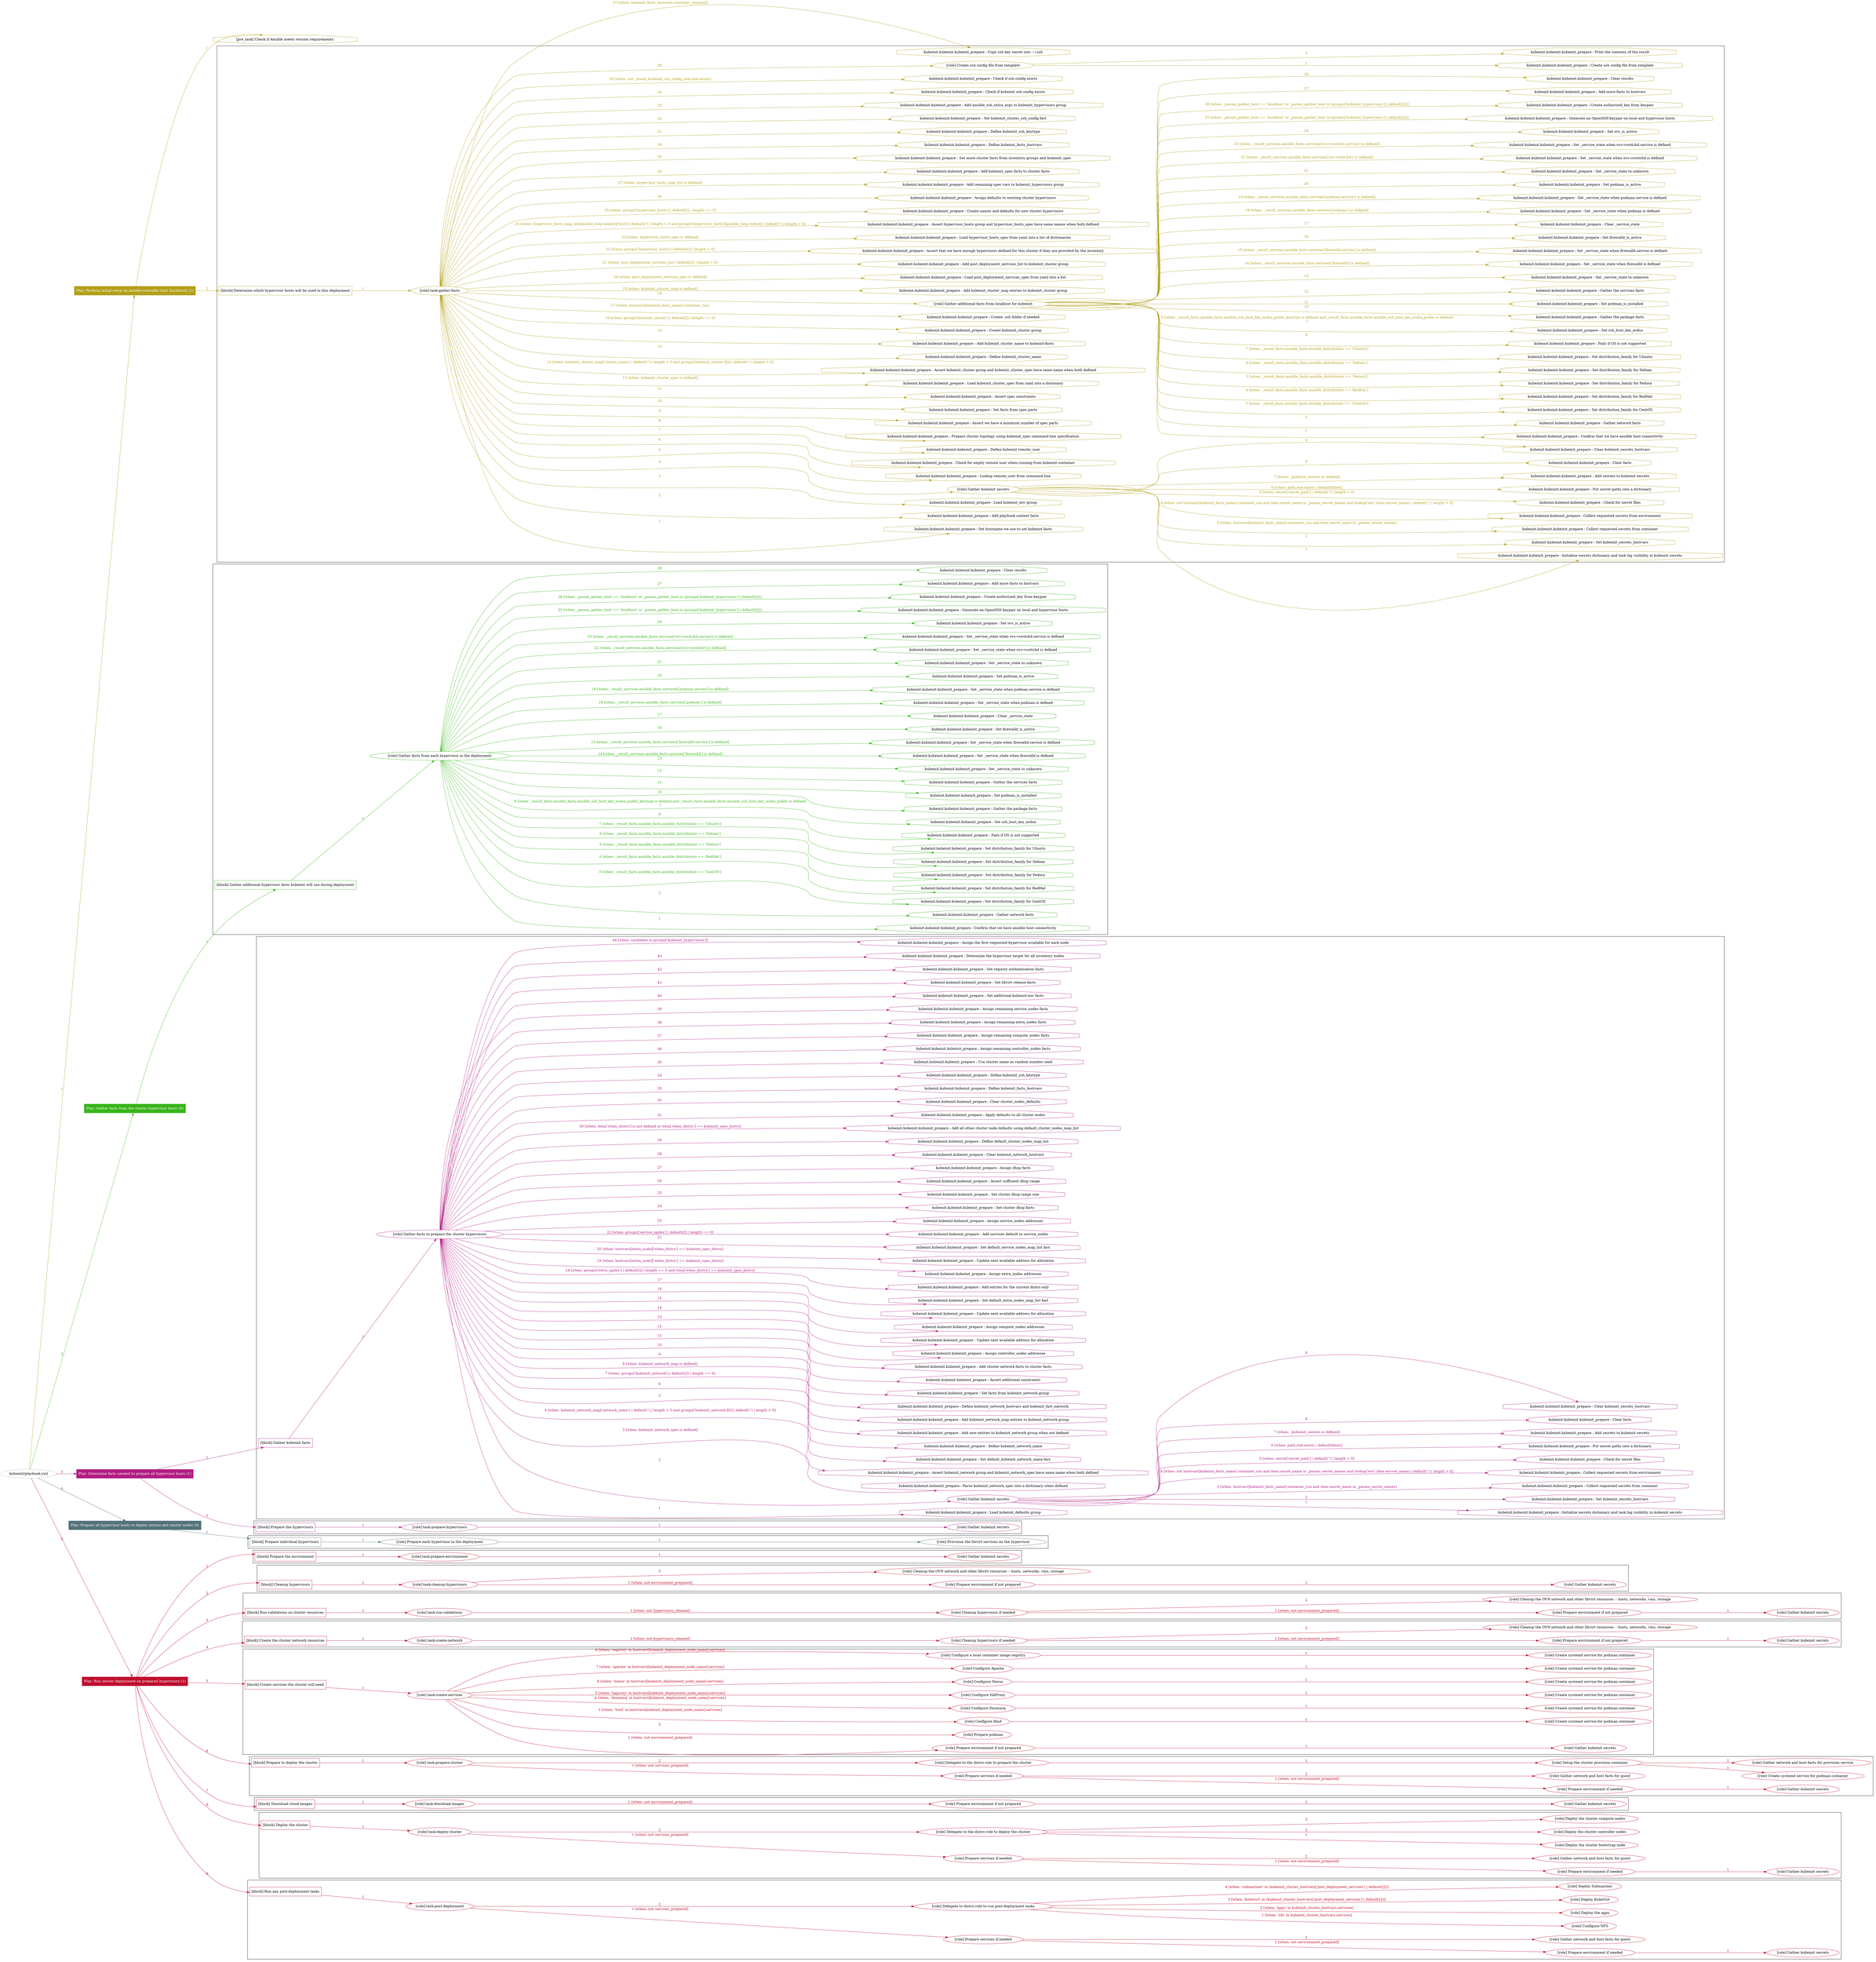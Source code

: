 digraph {
	graph [concentrate=true ordering=in rankdir=LR ratio=fill]
	edge [esep=5 sep=10]
	"kubeinit/playbook.yml" [URL="/home/runner/work/kubeinit/kubeinit/kubeinit/playbook.yml" id=playbook_51474086 style=dotted]
	"kubeinit/playbook.yml" -> play_f6c4fbc1 [label="1 " color="#b29f1a" fontcolor="#b29f1a" id=edge_eeb151a2 labeltooltip="1 " tooltip="1 "]
	subgraph "Play: Perform initial setup on ansible-controller host (localhost) (1)" {
		play_f6c4fbc1 [label="Play: Perform initial setup on ansible-controller host (localhost) (1)" URL="/home/runner/work/kubeinit/kubeinit/kubeinit/playbook.yml" color="#b29f1a" fontcolor="#ffffff" id=play_f6c4fbc1 shape=box style=filled tooltip=localhost]
		pre_task_56280a7d [label="[pre_task] Check if Ansible meets version requirements." URL="/home/runner/work/kubeinit/kubeinit/kubeinit/playbook.yml" color="#b29f1a" id=pre_task_56280a7d shape=octagon tooltip="Check if Ansible meets version requirements."]
		play_f6c4fbc1 -> pre_task_56280a7d [label="1 " color="#b29f1a" fontcolor="#b29f1a" id=edge_305f7bc4 labeltooltip="1 " tooltip="1 "]
		play_f6c4fbc1 -> block_471a8e72 [label=2 color="#b29f1a" fontcolor="#b29f1a" id=edge_6802c047 labeltooltip=2 tooltip=2]
		subgraph cluster_block_471a8e72 {
			block_471a8e72 [label="[block] Determine which hypervisor hosts will be used in this deployment" URL="/home/runner/work/kubeinit/kubeinit/kubeinit/playbook.yml" color="#b29f1a" id=block_471a8e72 labeltooltip="Determine which hypervisor hosts will be used in this deployment" shape=box tooltip="Determine which hypervisor hosts will be used in this deployment"]
			block_471a8e72 -> role_20aad715 [label="1 " color="#b29f1a" fontcolor="#b29f1a" id=edge_a4e92b54 labeltooltip="1 " tooltip="1 "]
			subgraph "task-gather-facts" {
				role_20aad715 [label="[role] task-gather-facts" URL="/home/runner/work/kubeinit/kubeinit/kubeinit/playbook.yml" color="#b29f1a" id=role_20aad715 tooltip="task-gather-facts"]
				task_e4df3fa2 [label="kubeinit.kubeinit.kubeinit_prepare : Set hostname we use to set kubeinit facts" URL="/home/runner/.ansible/collections/ansible_collections/kubeinit/kubeinit/roles/kubeinit_prepare/tasks/build_hypervisors_group.yml" color="#b29f1a" id=task_e4df3fa2 shape=octagon tooltip="kubeinit.kubeinit.kubeinit_prepare : Set hostname we use to set kubeinit facts"]
				role_20aad715 -> task_e4df3fa2 [label="1 " color="#b29f1a" fontcolor="#b29f1a" id=edge_3e85c5d0 labeltooltip="1 " tooltip="1 "]
				task_1382ae49 [label="kubeinit.kubeinit.kubeinit_prepare : Add playbook context facts" URL="/home/runner/.ansible/collections/ansible_collections/kubeinit/kubeinit/roles/kubeinit_prepare/tasks/build_hypervisors_group.yml" color="#b29f1a" id=task_1382ae49 shape=octagon tooltip="kubeinit.kubeinit.kubeinit_prepare : Add playbook context facts"]
				role_20aad715 -> task_1382ae49 [label="2 " color="#b29f1a" fontcolor="#b29f1a" id=edge_b05b382f labeltooltip="2 " tooltip="2 "]
				task_64b1ccd1 [label="kubeinit.kubeinit.kubeinit_prepare : Load kubeinit_env group" URL="/home/runner/.ansible/collections/ansible_collections/kubeinit/kubeinit/roles/kubeinit_prepare/tasks/build_hypervisors_group.yml" color="#b29f1a" id=task_64b1ccd1 shape=octagon tooltip="kubeinit.kubeinit.kubeinit_prepare : Load kubeinit_env group"]
				role_20aad715 -> task_64b1ccd1 [label="3 " color="#b29f1a" fontcolor="#b29f1a" id=edge_fa37942f labeltooltip="3 " tooltip="3 "]
				role_20aad715 -> role_36c1f8b2 [label="4 " color="#b29f1a" fontcolor="#b29f1a" id=edge_42ffef88 labeltooltip="4 " tooltip="4 "]
				subgraph "Gather kubeinit secrets" {
					role_36c1f8b2 [label="[role] Gather kubeinit secrets" URL="/home/runner/.ansible/collections/ansible_collections/kubeinit/kubeinit/roles/kubeinit_prepare/tasks/build_hypervisors_group.yml" color="#b29f1a" id=role_36c1f8b2 tooltip="Gather kubeinit secrets"]
					task_fd9bccbc [label="kubeinit.kubeinit.kubeinit_prepare : Initialize secrets dictionary and task log visibility in kubeinit secrets" URL="/home/runner/.ansible/collections/ansible_collections/kubeinit/kubeinit/roles/kubeinit_prepare/tasks/gather_kubeinit_secrets.yml" color="#b29f1a" id=task_fd9bccbc shape=octagon tooltip="kubeinit.kubeinit.kubeinit_prepare : Initialize secrets dictionary and task log visibility in kubeinit secrets"]
					role_36c1f8b2 -> task_fd9bccbc [label="1 " color="#b29f1a" fontcolor="#b29f1a" id=edge_d55e4a3f labeltooltip="1 " tooltip="1 "]
					task_fa146403 [label="kubeinit.kubeinit.kubeinit_prepare : Set kubeinit_secrets_hostvars" URL="/home/runner/.ansible/collections/ansible_collections/kubeinit/kubeinit/roles/kubeinit_prepare/tasks/gather_kubeinit_secrets.yml" color="#b29f1a" id=task_fa146403 shape=octagon tooltip="kubeinit.kubeinit.kubeinit_prepare : Set kubeinit_secrets_hostvars"]
					role_36c1f8b2 -> task_fa146403 [label="2 " color="#b29f1a" fontcolor="#b29f1a" id=edge_21d207e1 labeltooltip="2 " tooltip="2 "]
					task_901cd5b2 [label="kubeinit.kubeinit.kubeinit_prepare : Collect requested secrets from container" URL="/home/runner/.ansible/collections/ansible_collections/kubeinit/kubeinit/roles/kubeinit_prepare/tasks/gather_kubeinit_secrets.yml" color="#b29f1a" id=task_901cd5b2 shape=octagon tooltip="kubeinit.kubeinit.kubeinit_prepare : Collect requested secrets from container"]
					role_36c1f8b2 -> task_901cd5b2 [label="3 [when: hostvars[kubeinit_facts_name].container_run and item.secret_name in _param_secret_names]" color="#b29f1a" fontcolor="#b29f1a" id=edge_77104db0 labeltooltip="3 [when: hostvars[kubeinit_facts_name].container_run and item.secret_name in _param_secret_names]" tooltip="3 [when: hostvars[kubeinit_facts_name].container_run and item.secret_name in _param_secret_names]"]
					task_58913f4f [label="kubeinit.kubeinit.kubeinit_prepare : Collect requested secrets from environment" URL="/home/runner/.ansible/collections/ansible_collections/kubeinit/kubeinit/roles/kubeinit_prepare/tasks/gather_kubeinit_secrets.yml" color="#b29f1a" id=task_58913f4f shape=octagon tooltip="kubeinit.kubeinit.kubeinit_prepare : Collect requested secrets from environment"]
					role_36c1f8b2 -> task_58913f4f [label="4 [when: not hostvars[kubeinit_facts_name].container_run and item.secret_name in _param_secret_names and lookup('env',item.envvar_name) | default('') | length > 0]" color="#b29f1a" fontcolor="#b29f1a" id=edge_43be32ae labeltooltip="4 [when: not hostvars[kubeinit_facts_name].container_run and item.secret_name in _param_secret_names and lookup('env',item.envvar_name) | default('') | length > 0]" tooltip="4 [when: not hostvars[kubeinit_facts_name].container_run and item.secret_name in _param_secret_names and lookup('env',item.envvar_name) | default('') | length > 0]"]
					task_3a2c58c1 [label="kubeinit.kubeinit.kubeinit_prepare : Check for secret files" URL="/home/runner/.ansible/collections/ansible_collections/kubeinit/kubeinit/roles/kubeinit_prepare/tasks/gather_kubeinit_secrets.yml" color="#b29f1a" id=task_3a2c58c1 shape=octagon tooltip="kubeinit.kubeinit.kubeinit_prepare : Check for secret files"]
					role_36c1f8b2 -> task_3a2c58c1 [label="5 [when: secret['secret_path'] | default('') | length > 0]" color="#b29f1a" fontcolor="#b29f1a" id=edge_c021ae6f labeltooltip="5 [when: secret['secret_path'] | default('') | length > 0]" tooltip="5 [when: secret['secret_path'] | default('') | length > 0]"]
					task_9988cd69 [label="kubeinit.kubeinit.kubeinit_prepare : Put secret paths into a dictionary" URL="/home/runner/.ansible/collections/ansible_collections/kubeinit/kubeinit/roles/kubeinit_prepare/tasks/gather_kubeinit_secrets.yml" color="#b29f1a" id=task_9988cd69 shape=octagon tooltip="kubeinit.kubeinit.kubeinit_prepare : Put secret paths into a dictionary"]
					role_36c1f8b2 -> task_9988cd69 [label="6 [when: path.stat.exists | default(false)]" color="#b29f1a" fontcolor="#b29f1a" id=edge_68fa71b6 labeltooltip="6 [when: path.stat.exists | default(false)]" tooltip="6 [when: path.stat.exists | default(false)]"]
					task_cd99b7ff [label="kubeinit.kubeinit.kubeinit_prepare : Add secrets to kubeinit secrets" URL="/home/runner/.ansible/collections/ansible_collections/kubeinit/kubeinit/roles/kubeinit_prepare/tasks/gather_kubeinit_secrets.yml" color="#b29f1a" id=task_cd99b7ff shape=octagon tooltip="kubeinit.kubeinit.kubeinit_prepare : Add secrets to kubeinit secrets"]
					role_36c1f8b2 -> task_cd99b7ff [label="7 [when: _kubeinit_secrets is defined]" color="#b29f1a" fontcolor="#b29f1a" id=edge_bcccae34 labeltooltip="7 [when: _kubeinit_secrets is defined]" tooltip="7 [when: _kubeinit_secrets is defined]"]
					task_979c6040 [label="kubeinit.kubeinit.kubeinit_prepare : Clear facts" URL="/home/runner/.ansible/collections/ansible_collections/kubeinit/kubeinit/roles/kubeinit_prepare/tasks/gather_kubeinit_secrets.yml" color="#b29f1a" id=task_979c6040 shape=octagon tooltip="kubeinit.kubeinit.kubeinit_prepare : Clear facts"]
					role_36c1f8b2 -> task_979c6040 [label="8 " color="#b29f1a" fontcolor="#b29f1a" id=edge_2315df1d labeltooltip="8 " tooltip="8 "]
					task_be1da475 [label="kubeinit.kubeinit.kubeinit_prepare : Clear kubeinit_secrets_hostvars" URL="/home/runner/.ansible/collections/ansible_collections/kubeinit/kubeinit/roles/kubeinit_prepare/tasks/gather_kubeinit_secrets.yml" color="#b29f1a" id=task_be1da475 shape=octagon tooltip="kubeinit.kubeinit.kubeinit_prepare : Clear kubeinit_secrets_hostvars"]
					role_36c1f8b2 -> task_be1da475 [label="9 " color="#b29f1a" fontcolor="#b29f1a" id=edge_cec8da9c labeltooltip="9 " tooltip="9 "]
				}
				task_0b4a207e [label="kubeinit.kubeinit.kubeinit_prepare : Lookup remote_user from command-line" URL="/home/runner/.ansible/collections/ansible_collections/kubeinit/kubeinit/roles/kubeinit_prepare/tasks/build_hypervisors_group.yml" color="#b29f1a" id=task_0b4a207e shape=octagon tooltip="kubeinit.kubeinit.kubeinit_prepare : Lookup remote_user from command-line"]
				role_20aad715 -> task_0b4a207e [label="5 " color="#b29f1a" fontcolor="#b29f1a" id=edge_9356e794 labeltooltip="5 " tooltip="5 "]
				task_62048353 [label="kubeinit.kubeinit.kubeinit_prepare : Check for empty remote user when running from kubeinit container" URL="/home/runner/.ansible/collections/ansible_collections/kubeinit/kubeinit/roles/kubeinit_prepare/tasks/build_hypervisors_group.yml" color="#b29f1a" id=task_62048353 shape=octagon tooltip="kubeinit.kubeinit.kubeinit_prepare : Check for empty remote user when running from kubeinit container"]
				role_20aad715 -> task_62048353 [label="6 " color="#b29f1a" fontcolor="#b29f1a" id=edge_858cb4de labeltooltip="6 " tooltip="6 "]
				task_05e5cbdf [label="kubeinit.kubeinit.kubeinit_prepare : Define kubeinit remote_user" URL="/home/runner/.ansible/collections/ansible_collections/kubeinit/kubeinit/roles/kubeinit_prepare/tasks/build_hypervisors_group.yml" color="#b29f1a" id=task_05e5cbdf shape=octagon tooltip="kubeinit.kubeinit.kubeinit_prepare : Define kubeinit remote_user"]
				role_20aad715 -> task_05e5cbdf [label="7 " color="#b29f1a" fontcolor="#b29f1a" id=edge_5524d1fa labeltooltip="7 " tooltip="7 "]
				task_292e6f32 [label="kubeinit.kubeinit.kubeinit_prepare : Prepare cluster topology using kubeinit_spec command-line specification" URL="/home/runner/.ansible/collections/ansible_collections/kubeinit/kubeinit/roles/kubeinit_prepare/tasks/build_hypervisors_group.yml" color="#b29f1a" id=task_292e6f32 shape=octagon tooltip="kubeinit.kubeinit.kubeinit_prepare : Prepare cluster topology using kubeinit_spec command-line specification"]
				role_20aad715 -> task_292e6f32 [label="8 " color="#b29f1a" fontcolor="#b29f1a" id=edge_6a835b0c labeltooltip="8 " tooltip="8 "]
				task_2219d3c2 [label="kubeinit.kubeinit.kubeinit_prepare : Assert we have a minimum number of spec parts" URL="/home/runner/.ansible/collections/ansible_collections/kubeinit/kubeinit/roles/kubeinit_prepare/tasks/build_hypervisors_group.yml" color="#b29f1a" id=task_2219d3c2 shape=octagon tooltip="kubeinit.kubeinit.kubeinit_prepare : Assert we have a minimum number of spec parts"]
				role_20aad715 -> task_2219d3c2 [label="9 " color="#b29f1a" fontcolor="#b29f1a" id=edge_02f5fc40 labeltooltip="9 " tooltip="9 "]
				task_a195862e [label="kubeinit.kubeinit.kubeinit_prepare : Set facts from spec parts" URL="/home/runner/.ansible/collections/ansible_collections/kubeinit/kubeinit/roles/kubeinit_prepare/tasks/build_hypervisors_group.yml" color="#b29f1a" id=task_a195862e shape=octagon tooltip="kubeinit.kubeinit.kubeinit_prepare : Set facts from spec parts"]
				role_20aad715 -> task_a195862e [label="10 " color="#b29f1a" fontcolor="#b29f1a" id=edge_c82f025e labeltooltip="10 " tooltip="10 "]
				task_549f51fd [label="kubeinit.kubeinit.kubeinit_prepare : Assert spec constraints" URL="/home/runner/.ansible/collections/ansible_collections/kubeinit/kubeinit/roles/kubeinit_prepare/tasks/build_hypervisors_group.yml" color="#b29f1a" id=task_549f51fd shape=octagon tooltip="kubeinit.kubeinit.kubeinit_prepare : Assert spec constraints"]
				role_20aad715 -> task_549f51fd [label="11 " color="#b29f1a" fontcolor="#b29f1a" id=edge_e7792248 labeltooltip="11 " tooltip="11 "]
				task_f9b25a10 [label="kubeinit.kubeinit.kubeinit_prepare : Load kubeinit_cluster_spec from yaml into a dictionary" URL="/home/runner/.ansible/collections/ansible_collections/kubeinit/kubeinit/roles/kubeinit_prepare/tasks/build_hypervisors_group.yml" color="#b29f1a" id=task_f9b25a10 shape=octagon tooltip="kubeinit.kubeinit.kubeinit_prepare : Load kubeinit_cluster_spec from yaml into a dictionary"]
				role_20aad715 -> task_f9b25a10 [label="12 [when: kubeinit_cluster_spec is defined]" color="#b29f1a" fontcolor="#b29f1a" id=edge_11b9fb9b labeltooltip="12 [when: kubeinit_cluster_spec is defined]" tooltip="12 [when: kubeinit_cluster_spec is defined]"]
				task_80bba311 [label="kubeinit.kubeinit.kubeinit_prepare : Assert kubeinit_cluster group and kubeinit_cluster_spec have same name when both defined" URL="/home/runner/.ansible/collections/ansible_collections/kubeinit/kubeinit/roles/kubeinit_prepare/tasks/build_hypervisors_group.yml" color="#b29f1a" id=task_80bba311 shape=octagon tooltip="kubeinit.kubeinit.kubeinit_prepare : Assert kubeinit_cluster group and kubeinit_cluster_spec have same name when both defined"]
				role_20aad715 -> task_80bba311 [label="13 [when: kubeinit_cluster_map['cluster_name'] | default('') | length > 0 and groups['kubeinit_cluster'][0] | default('') | length > 0]" color="#b29f1a" fontcolor="#b29f1a" id=edge_18027d8f labeltooltip="13 [when: kubeinit_cluster_map['cluster_name'] | default('') | length > 0 and groups['kubeinit_cluster'][0] | default('') | length > 0]" tooltip="13 [when: kubeinit_cluster_map['cluster_name'] | default('') | length > 0 and groups['kubeinit_cluster'][0] | default('') | length > 0]"]
				task_a9467322 [label="kubeinit.kubeinit.kubeinit_prepare : Define kubeinit_cluster_name" URL="/home/runner/.ansible/collections/ansible_collections/kubeinit/kubeinit/roles/kubeinit_prepare/tasks/build_hypervisors_group.yml" color="#b29f1a" id=task_a9467322 shape=octagon tooltip="kubeinit.kubeinit.kubeinit_prepare : Define kubeinit_cluster_name"]
				role_20aad715 -> task_a9467322 [label="14 " color="#b29f1a" fontcolor="#b29f1a" id=edge_d2b62c39 labeltooltip="14 " tooltip="14 "]
				task_384ac638 [label="kubeinit.kubeinit.kubeinit_prepare : Add kubeinit_cluster_name to kubeinit-facts" URL="/home/runner/.ansible/collections/ansible_collections/kubeinit/kubeinit/roles/kubeinit_prepare/tasks/build_hypervisors_group.yml" color="#b29f1a" id=task_384ac638 shape=octagon tooltip="kubeinit.kubeinit.kubeinit_prepare : Add kubeinit_cluster_name to kubeinit-facts"]
				role_20aad715 -> task_384ac638 [label="15 " color="#b29f1a" fontcolor="#b29f1a" id=edge_ce3731ba labeltooltip="15 " tooltip="15 "]
				task_8af5e43a [label="kubeinit.kubeinit.kubeinit_prepare : Create kubeinit_cluster group" URL="/home/runner/.ansible/collections/ansible_collections/kubeinit/kubeinit/roles/kubeinit_prepare/tasks/build_hypervisors_group.yml" color="#b29f1a" id=task_8af5e43a shape=octagon tooltip="kubeinit.kubeinit.kubeinit_prepare : Create kubeinit_cluster group"]
				role_20aad715 -> task_8af5e43a [label="16 [when: groups['kubeinit_cluster'] | default([]) | length == 0]" color="#b29f1a" fontcolor="#b29f1a" id=edge_bda5acb2 labeltooltip="16 [when: groups['kubeinit_cluster'] | default([]) | length == 0]" tooltip="16 [when: groups['kubeinit_cluster'] | default([]) | length == 0]"]
				task_324e6780 [label="kubeinit.kubeinit.kubeinit_prepare : Create .ssh folder if needed" URL="/home/runner/.ansible/collections/ansible_collections/kubeinit/kubeinit/roles/kubeinit_prepare/tasks/build_hypervisors_group.yml" color="#b29f1a" id=task_324e6780 shape=octagon tooltip="kubeinit.kubeinit.kubeinit_prepare : Create .ssh folder if needed"]
				role_20aad715 -> task_324e6780 [label="17 [when: hostvars[kubeinit_facts_name].container_run]" color="#b29f1a" fontcolor="#b29f1a" id=edge_170d500c labeltooltip="17 [when: hostvars[kubeinit_facts_name].container_run]" tooltip="17 [when: hostvars[kubeinit_facts_name].container_run]"]
				role_20aad715 -> role_87705ba5 [label="18 " color="#b29f1a" fontcolor="#b29f1a" id=edge_8c144935 labeltooltip="18 " tooltip="18 "]
				subgraph "Gather additional facts from localhost for kubeinit" {
					role_87705ba5 [label="[role] Gather additional facts from localhost for kubeinit" URL="/home/runner/.ansible/collections/ansible_collections/kubeinit/kubeinit/roles/kubeinit_prepare/tasks/build_hypervisors_group.yml" color="#b29f1a" id=role_87705ba5 tooltip="Gather additional facts from localhost for kubeinit"]
					task_c53853b2 [label="kubeinit.kubeinit.kubeinit_prepare : Confirm that we have ansible host connectivity" URL="/home/runner/.ansible/collections/ansible_collections/kubeinit/kubeinit/roles/kubeinit_prepare/tasks/gather_host_facts.yml" color="#b29f1a" id=task_c53853b2 shape=octagon tooltip="kubeinit.kubeinit.kubeinit_prepare : Confirm that we have ansible host connectivity"]
					role_87705ba5 -> task_c53853b2 [label="1 " color="#b29f1a" fontcolor="#b29f1a" id=edge_f66f08df labeltooltip="1 " tooltip="1 "]
					task_e2bc0b00 [label="kubeinit.kubeinit.kubeinit_prepare : Gather network facts" URL="/home/runner/.ansible/collections/ansible_collections/kubeinit/kubeinit/roles/kubeinit_prepare/tasks/gather_host_facts.yml" color="#b29f1a" id=task_e2bc0b00 shape=octagon tooltip="kubeinit.kubeinit.kubeinit_prepare : Gather network facts"]
					role_87705ba5 -> task_e2bc0b00 [label="2 " color="#b29f1a" fontcolor="#b29f1a" id=edge_10e50e14 labeltooltip="2 " tooltip="2 "]
					task_b06b4f16 [label="kubeinit.kubeinit.kubeinit_prepare : Set distribution_family for CentOS" URL="/home/runner/.ansible/collections/ansible_collections/kubeinit/kubeinit/roles/kubeinit_prepare/tasks/gather_host_facts.yml" color="#b29f1a" id=task_b06b4f16 shape=octagon tooltip="kubeinit.kubeinit.kubeinit_prepare : Set distribution_family for CentOS"]
					role_87705ba5 -> task_b06b4f16 [label="3 [when: _result_facts.ansible_facts.ansible_distribution == 'CentOS']" color="#b29f1a" fontcolor="#b29f1a" id=edge_12f754d3 labeltooltip="3 [when: _result_facts.ansible_facts.ansible_distribution == 'CentOS']" tooltip="3 [when: _result_facts.ansible_facts.ansible_distribution == 'CentOS']"]
					task_845d27ea [label="kubeinit.kubeinit.kubeinit_prepare : Set distribution_family for RedHat" URL="/home/runner/.ansible/collections/ansible_collections/kubeinit/kubeinit/roles/kubeinit_prepare/tasks/gather_host_facts.yml" color="#b29f1a" id=task_845d27ea shape=octagon tooltip="kubeinit.kubeinit.kubeinit_prepare : Set distribution_family for RedHat"]
					role_87705ba5 -> task_845d27ea [label="4 [when: _result_facts.ansible_facts.ansible_distribution == 'RedHat']" color="#b29f1a" fontcolor="#b29f1a" id=edge_935cce8d labeltooltip="4 [when: _result_facts.ansible_facts.ansible_distribution == 'RedHat']" tooltip="4 [when: _result_facts.ansible_facts.ansible_distribution == 'RedHat']"]
					task_866f5f2f [label="kubeinit.kubeinit.kubeinit_prepare : Set distribution_family for Fedora" URL="/home/runner/.ansible/collections/ansible_collections/kubeinit/kubeinit/roles/kubeinit_prepare/tasks/gather_host_facts.yml" color="#b29f1a" id=task_866f5f2f shape=octagon tooltip="kubeinit.kubeinit.kubeinit_prepare : Set distribution_family for Fedora"]
					role_87705ba5 -> task_866f5f2f [label="5 [when: _result_facts.ansible_facts.ansible_distribution == 'Fedora']" color="#b29f1a" fontcolor="#b29f1a" id=edge_ea3a9143 labeltooltip="5 [when: _result_facts.ansible_facts.ansible_distribution == 'Fedora']" tooltip="5 [when: _result_facts.ansible_facts.ansible_distribution == 'Fedora']"]
					task_f878b847 [label="kubeinit.kubeinit.kubeinit_prepare : Set distribution_family for Debian" URL="/home/runner/.ansible/collections/ansible_collections/kubeinit/kubeinit/roles/kubeinit_prepare/tasks/gather_host_facts.yml" color="#b29f1a" id=task_f878b847 shape=octagon tooltip="kubeinit.kubeinit.kubeinit_prepare : Set distribution_family for Debian"]
					role_87705ba5 -> task_f878b847 [label="6 [when: _result_facts.ansible_facts.ansible_distribution == 'Debian']" color="#b29f1a" fontcolor="#b29f1a" id=edge_be462e55 labeltooltip="6 [when: _result_facts.ansible_facts.ansible_distribution == 'Debian']" tooltip="6 [when: _result_facts.ansible_facts.ansible_distribution == 'Debian']"]
					task_83ea1b3f [label="kubeinit.kubeinit.kubeinit_prepare : Set distribution_family for Ubuntu" URL="/home/runner/.ansible/collections/ansible_collections/kubeinit/kubeinit/roles/kubeinit_prepare/tasks/gather_host_facts.yml" color="#b29f1a" id=task_83ea1b3f shape=octagon tooltip="kubeinit.kubeinit.kubeinit_prepare : Set distribution_family for Ubuntu"]
					role_87705ba5 -> task_83ea1b3f [label="7 [when: _result_facts.ansible_facts.ansible_distribution == 'Ubuntu']" color="#b29f1a" fontcolor="#b29f1a" id=edge_70dfa1a9 labeltooltip="7 [when: _result_facts.ansible_facts.ansible_distribution == 'Ubuntu']" tooltip="7 [when: _result_facts.ansible_facts.ansible_distribution == 'Ubuntu']"]
					task_110ce53f [label="kubeinit.kubeinit.kubeinit_prepare : Fails if OS is not supported" URL="/home/runner/.ansible/collections/ansible_collections/kubeinit/kubeinit/roles/kubeinit_prepare/tasks/gather_host_facts.yml" color="#b29f1a" id=task_110ce53f shape=octagon tooltip="kubeinit.kubeinit.kubeinit_prepare : Fails if OS is not supported"]
					role_87705ba5 -> task_110ce53f [label="8 " color="#b29f1a" fontcolor="#b29f1a" id=edge_ac7967ef labeltooltip="8 " tooltip="8 "]
					task_03d21d33 [label="kubeinit.kubeinit.kubeinit_prepare : Set ssh_host_key_ecdsa" URL="/home/runner/.ansible/collections/ansible_collections/kubeinit/kubeinit/roles/kubeinit_prepare/tasks/gather_host_facts.yml" color="#b29f1a" id=task_03d21d33 shape=octagon tooltip="kubeinit.kubeinit.kubeinit_prepare : Set ssh_host_key_ecdsa"]
					role_87705ba5 -> task_03d21d33 [label="9 [when: _result_facts.ansible_facts.ansible_ssh_host_key_ecdsa_public_keytype is defined and _result_facts.ansible_facts.ansible_ssh_host_key_ecdsa_public is defined
]" color="#b29f1a" fontcolor="#b29f1a" id=edge_a70d71eb labeltooltip="9 [when: _result_facts.ansible_facts.ansible_ssh_host_key_ecdsa_public_keytype is defined and _result_facts.ansible_facts.ansible_ssh_host_key_ecdsa_public is defined
]" tooltip="9 [when: _result_facts.ansible_facts.ansible_ssh_host_key_ecdsa_public_keytype is defined and _result_facts.ansible_facts.ansible_ssh_host_key_ecdsa_public is defined
]"]
					task_a3a21f7c [label="kubeinit.kubeinit.kubeinit_prepare : Gather the package facts" URL="/home/runner/.ansible/collections/ansible_collections/kubeinit/kubeinit/roles/kubeinit_prepare/tasks/gather_host_facts.yml" color="#b29f1a" id=task_a3a21f7c shape=octagon tooltip="kubeinit.kubeinit.kubeinit_prepare : Gather the package facts"]
					role_87705ba5 -> task_a3a21f7c [label="10 " color="#b29f1a" fontcolor="#b29f1a" id=edge_ec61088f labeltooltip="10 " tooltip="10 "]
					task_47500776 [label="kubeinit.kubeinit.kubeinit_prepare : Set podman_is_installed" URL="/home/runner/.ansible/collections/ansible_collections/kubeinit/kubeinit/roles/kubeinit_prepare/tasks/gather_host_facts.yml" color="#b29f1a" id=task_47500776 shape=octagon tooltip="kubeinit.kubeinit.kubeinit_prepare : Set podman_is_installed"]
					role_87705ba5 -> task_47500776 [label="11 " color="#b29f1a" fontcolor="#b29f1a" id=edge_66d7e6ec labeltooltip="11 " tooltip="11 "]
					task_c3e2b7b2 [label="kubeinit.kubeinit.kubeinit_prepare : Gather the services facts" URL="/home/runner/.ansible/collections/ansible_collections/kubeinit/kubeinit/roles/kubeinit_prepare/tasks/gather_host_facts.yml" color="#b29f1a" id=task_c3e2b7b2 shape=octagon tooltip="kubeinit.kubeinit.kubeinit_prepare : Gather the services facts"]
					role_87705ba5 -> task_c3e2b7b2 [label="12 " color="#b29f1a" fontcolor="#b29f1a" id=edge_aeefae8a labeltooltip="12 " tooltip="12 "]
					task_7bb63fbe [label="kubeinit.kubeinit.kubeinit_prepare : Set _service_state to unknown" URL="/home/runner/.ansible/collections/ansible_collections/kubeinit/kubeinit/roles/kubeinit_prepare/tasks/gather_host_facts.yml" color="#b29f1a" id=task_7bb63fbe shape=octagon tooltip="kubeinit.kubeinit.kubeinit_prepare : Set _service_state to unknown"]
					role_87705ba5 -> task_7bb63fbe [label="13 " color="#b29f1a" fontcolor="#b29f1a" id=edge_4a295d4e labeltooltip="13 " tooltip="13 "]
					task_4fa64569 [label="kubeinit.kubeinit.kubeinit_prepare : Set _service_state when firewalld is defined" URL="/home/runner/.ansible/collections/ansible_collections/kubeinit/kubeinit/roles/kubeinit_prepare/tasks/gather_host_facts.yml" color="#b29f1a" id=task_4fa64569 shape=octagon tooltip="kubeinit.kubeinit.kubeinit_prepare : Set _service_state when firewalld is defined"]
					role_87705ba5 -> task_4fa64569 [label="14 [when: _result_services.ansible_facts.services['firewalld'] is defined]" color="#b29f1a" fontcolor="#b29f1a" id=edge_5ef2d28a labeltooltip="14 [when: _result_services.ansible_facts.services['firewalld'] is defined]" tooltip="14 [when: _result_services.ansible_facts.services['firewalld'] is defined]"]
					task_cf4a41b0 [label="kubeinit.kubeinit.kubeinit_prepare : Set _service_state when firewalld.service is defined" URL="/home/runner/.ansible/collections/ansible_collections/kubeinit/kubeinit/roles/kubeinit_prepare/tasks/gather_host_facts.yml" color="#b29f1a" id=task_cf4a41b0 shape=octagon tooltip="kubeinit.kubeinit.kubeinit_prepare : Set _service_state when firewalld.service is defined"]
					role_87705ba5 -> task_cf4a41b0 [label="15 [when: _result_services.ansible_facts.services['firewalld.service'] is defined]" color="#b29f1a" fontcolor="#b29f1a" id=edge_2a114772 labeltooltip="15 [when: _result_services.ansible_facts.services['firewalld.service'] is defined]" tooltip="15 [when: _result_services.ansible_facts.services['firewalld.service'] is defined]"]
					task_8678e548 [label="kubeinit.kubeinit.kubeinit_prepare : Set firewalld_is_active" URL="/home/runner/.ansible/collections/ansible_collections/kubeinit/kubeinit/roles/kubeinit_prepare/tasks/gather_host_facts.yml" color="#b29f1a" id=task_8678e548 shape=octagon tooltip="kubeinit.kubeinit.kubeinit_prepare : Set firewalld_is_active"]
					role_87705ba5 -> task_8678e548 [label="16 " color="#b29f1a" fontcolor="#b29f1a" id=edge_f4d441b1 labeltooltip="16 " tooltip="16 "]
					task_0eea5f38 [label="kubeinit.kubeinit.kubeinit_prepare : Clear _service_state" URL="/home/runner/.ansible/collections/ansible_collections/kubeinit/kubeinit/roles/kubeinit_prepare/tasks/gather_host_facts.yml" color="#b29f1a" id=task_0eea5f38 shape=octagon tooltip="kubeinit.kubeinit.kubeinit_prepare : Clear _service_state"]
					role_87705ba5 -> task_0eea5f38 [label="17 " color="#b29f1a" fontcolor="#b29f1a" id=edge_ffba08ec labeltooltip="17 " tooltip="17 "]
					task_7262edc4 [label="kubeinit.kubeinit.kubeinit_prepare : Set _service_state when podman is defined" URL="/home/runner/.ansible/collections/ansible_collections/kubeinit/kubeinit/roles/kubeinit_prepare/tasks/gather_host_facts.yml" color="#b29f1a" id=task_7262edc4 shape=octagon tooltip="kubeinit.kubeinit.kubeinit_prepare : Set _service_state when podman is defined"]
					role_87705ba5 -> task_7262edc4 [label="18 [when: _result_services.ansible_facts.services['podman'] is defined]" color="#b29f1a" fontcolor="#b29f1a" id=edge_253ef4b5 labeltooltip="18 [when: _result_services.ansible_facts.services['podman'] is defined]" tooltip="18 [when: _result_services.ansible_facts.services['podman'] is defined]"]
					task_66f1ea88 [label="kubeinit.kubeinit.kubeinit_prepare : Set _service_state when podman.service is defined" URL="/home/runner/.ansible/collections/ansible_collections/kubeinit/kubeinit/roles/kubeinit_prepare/tasks/gather_host_facts.yml" color="#b29f1a" id=task_66f1ea88 shape=octagon tooltip="kubeinit.kubeinit.kubeinit_prepare : Set _service_state when podman.service is defined"]
					role_87705ba5 -> task_66f1ea88 [label="19 [when: _result_services.ansible_facts.services['podman.service'] is defined]" color="#b29f1a" fontcolor="#b29f1a" id=edge_2390d6f6 labeltooltip="19 [when: _result_services.ansible_facts.services['podman.service'] is defined]" tooltip="19 [when: _result_services.ansible_facts.services['podman.service'] is defined]"]
					task_755bd13c [label="kubeinit.kubeinit.kubeinit_prepare : Set podman_is_active" URL="/home/runner/.ansible/collections/ansible_collections/kubeinit/kubeinit/roles/kubeinit_prepare/tasks/gather_host_facts.yml" color="#b29f1a" id=task_755bd13c shape=octagon tooltip="kubeinit.kubeinit.kubeinit_prepare : Set podman_is_active"]
					role_87705ba5 -> task_755bd13c [label="20 " color="#b29f1a" fontcolor="#b29f1a" id=edge_c29b7a8a labeltooltip="20 " tooltip="20 "]
					task_587e270a [label="kubeinit.kubeinit.kubeinit_prepare : Set _service_state to unknown" URL="/home/runner/.ansible/collections/ansible_collections/kubeinit/kubeinit/roles/kubeinit_prepare/tasks/gather_host_facts.yml" color="#b29f1a" id=task_587e270a shape=octagon tooltip="kubeinit.kubeinit.kubeinit_prepare : Set _service_state to unknown"]
					role_87705ba5 -> task_587e270a [label="21 " color="#b29f1a" fontcolor="#b29f1a" id=edge_8f12adf8 labeltooltip="21 " tooltip="21 "]
					task_65cca508 [label="kubeinit.kubeinit.kubeinit_prepare : Set _service_state when ovs-vswitchd is defined" URL="/home/runner/.ansible/collections/ansible_collections/kubeinit/kubeinit/roles/kubeinit_prepare/tasks/gather_host_facts.yml" color="#b29f1a" id=task_65cca508 shape=octagon tooltip="kubeinit.kubeinit.kubeinit_prepare : Set _service_state when ovs-vswitchd is defined"]
					role_87705ba5 -> task_65cca508 [label="22 [when: _result_services.ansible_facts.services['ovs-vswitchd'] is defined]" color="#b29f1a" fontcolor="#b29f1a" id=edge_2e104ea4 labeltooltip="22 [when: _result_services.ansible_facts.services['ovs-vswitchd'] is defined]" tooltip="22 [when: _result_services.ansible_facts.services['ovs-vswitchd'] is defined]"]
					task_29d67916 [label="kubeinit.kubeinit.kubeinit_prepare : Set _service_state when ovs-vswitchd.service is defined" URL="/home/runner/.ansible/collections/ansible_collections/kubeinit/kubeinit/roles/kubeinit_prepare/tasks/gather_host_facts.yml" color="#b29f1a" id=task_29d67916 shape=octagon tooltip="kubeinit.kubeinit.kubeinit_prepare : Set _service_state when ovs-vswitchd.service is defined"]
					role_87705ba5 -> task_29d67916 [label="23 [when: _result_services.ansible_facts.services['ovs-vswitchd.service'] is defined]" color="#b29f1a" fontcolor="#b29f1a" id=edge_8937e199 labeltooltip="23 [when: _result_services.ansible_facts.services['ovs-vswitchd.service'] is defined]" tooltip="23 [when: _result_services.ansible_facts.services['ovs-vswitchd.service'] is defined]"]
					task_c2c289a8 [label="kubeinit.kubeinit.kubeinit_prepare : Set ovs_is_active" URL="/home/runner/.ansible/collections/ansible_collections/kubeinit/kubeinit/roles/kubeinit_prepare/tasks/gather_host_facts.yml" color="#b29f1a" id=task_c2c289a8 shape=octagon tooltip="kubeinit.kubeinit.kubeinit_prepare : Set ovs_is_active"]
					role_87705ba5 -> task_c2c289a8 [label="24 " color="#b29f1a" fontcolor="#b29f1a" id=edge_0880fa0e labeltooltip="24 " tooltip="24 "]
					task_c47a9ec4 [label="kubeinit.kubeinit.kubeinit_prepare : Generate an OpenSSH keypair on local and hypervisor hosts" URL="/home/runner/.ansible/collections/ansible_collections/kubeinit/kubeinit/roles/kubeinit_prepare/tasks/gather_host_facts.yml" color="#b29f1a" id=task_c47a9ec4 shape=octagon tooltip="kubeinit.kubeinit.kubeinit_prepare : Generate an OpenSSH keypair on local and hypervisor hosts"]
					role_87705ba5 -> task_c47a9ec4 [label="25 [when: _param_gather_host == 'localhost' or _param_gather_host in (groups['kubeinit_hypervisors'] | default([]))]" color="#b29f1a" fontcolor="#b29f1a" id=edge_df508186 labeltooltip="25 [when: _param_gather_host == 'localhost' or _param_gather_host in (groups['kubeinit_hypervisors'] | default([]))]" tooltip="25 [when: _param_gather_host == 'localhost' or _param_gather_host in (groups['kubeinit_hypervisors'] | default([]))]"]
					task_72015c14 [label="kubeinit.kubeinit.kubeinit_prepare : Create authorized_key from keypair" URL="/home/runner/.ansible/collections/ansible_collections/kubeinit/kubeinit/roles/kubeinit_prepare/tasks/gather_host_facts.yml" color="#b29f1a" id=task_72015c14 shape=octagon tooltip="kubeinit.kubeinit.kubeinit_prepare : Create authorized_key from keypair"]
					role_87705ba5 -> task_72015c14 [label="26 [when: _param_gather_host == 'localhost' or _param_gather_host in (groups['kubeinit_hypervisors'] | default([]))]" color="#b29f1a" fontcolor="#b29f1a" id=edge_925add0c labeltooltip="26 [when: _param_gather_host == 'localhost' or _param_gather_host in (groups['kubeinit_hypervisors'] | default([]))]" tooltip="26 [when: _param_gather_host == 'localhost' or _param_gather_host in (groups['kubeinit_hypervisors'] | default([]))]"]
					task_170a76ef [label="kubeinit.kubeinit.kubeinit_prepare : Add more facts to hostvars" URL="/home/runner/.ansible/collections/ansible_collections/kubeinit/kubeinit/roles/kubeinit_prepare/tasks/gather_host_facts.yml" color="#b29f1a" id=task_170a76ef shape=octagon tooltip="kubeinit.kubeinit.kubeinit_prepare : Add more facts to hostvars"]
					role_87705ba5 -> task_170a76ef [label="27 " color="#b29f1a" fontcolor="#b29f1a" id=edge_0528b1c8 labeltooltip="27 " tooltip="27 "]
					task_81ad86a6 [label="kubeinit.kubeinit.kubeinit_prepare : Clear results" URL="/home/runner/.ansible/collections/ansible_collections/kubeinit/kubeinit/roles/kubeinit_prepare/tasks/gather_host_facts.yml" color="#b29f1a" id=task_81ad86a6 shape=octagon tooltip="kubeinit.kubeinit.kubeinit_prepare : Clear results"]
					role_87705ba5 -> task_81ad86a6 [label="28 " color="#b29f1a" fontcolor="#b29f1a" id=edge_8acc5d18 labeltooltip="28 " tooltip="28 "]
				}
				task_9595ecb4 [label="kubeinit.kubeinit.kubeinit_prepare : Add kubeinit_cluster_map entries to kubeinit_cluster group" URL="/home/runner/.ansible/collections/ansible_collections/kubeinit/kubeinit/roles/kubeinit_prepare/tasks/build_hypervisors_group.yml" color="#b29f1a" id=task_9595ecb4 shape=octagon tooltip="kubeinit.kubeinit.kubeinit_prepare : Add kubeinit_cluster_map entries to kubeinit_cluster group"]
				role_20aad715 -> task_9595ecb4 [label="19 [when: kubeinit_cluster_map is defined]" color="#b29f1a" fontcolor="#b29f1a" id=edge_f28c6626 labeltooltip="19 [when: kubeinit_cluster_map is defined]" tooltip="19 [when: kubeinit_cluster_map is defined]"]
				task_d0719215 [label="kubeinit.kubeinit.kubeinit_prepare : Load post_deployment_services_spec from yaml into a list" URL="/home/runner/.ansible/collections/ansible_collections/kubeinit/kubeinit/roles/kubeinit_prepare/tasks/build_hypervisors_group.yml" color="#b29f1a" id=task_d0719215 shape=octagon tooltip="kubeinit.kubeinit.kubeinit_prepare : Load post_deployment_services_spec from yaml into a list"]
				role_20aad715 -> task_d0719215 [label="20 [when: post_deployment_services_spec is defined]" color="#b29f1a" fontcolor="#b29f1a" id=edge_ad464d44 labeltooltip="20 [when: post_deployment_services_spec is defined]" tooltip="20 [when: post_deployment_services_spec is defined]"]
				task_c2fc349a [label="kubeinit.kubeinit.kubeinit_prepare : Add post_deployment_services_list to kubeinit_cluster group" URL="/home/runner/.ansible/collections/ansible_collections/kubeinit/kubeinit/roles/kubeinit_prepare/tasks/build_hypervisors_group.yml" color="#b29f1a" id=task_c2fc349a shape=octagon tooltip="kubeinit.kubeinit.kubeinit_prepare : Add post_deployment_services_list to kubeinit_cluster group"]
				role_20aad715 -> task_c2fc349a [label="21 [when: post_deployment_services_list | default([]) | length > 0]" color="#b29f1a" fontcolor="#b29f1a" id=edge_c2ff7838 labeltooltip="21 [when: post_deployment_services_list | default([]) | length > 0]" tooltip="21 [when: post_deployment_services_list | default([]) | length > 0]"]
				task_be409c69 [label="kubeinit.kubeinit.kubeinit_prepare : Assert that we have enough hypervisors defined for this cluster if they are provided by the inventory" URL="/home/runner/.ansible/collections/ansible_collections/kubeinit/kubeinit/roles/kubeinit_prepare/tasks/build_hypervisors_group.yml" color="#b29f1a" id=task_be409c69 shape=octagon tooltip="kubeinit.kubeinit.kubeinit_prepare : Assert that we have enough hypervisors defined for this cluster if they are provided by the inventory"]
				role_20aad715 -> task_be409c69 [label="22 [when: groups['hypervisor_hosts'] | default([]) | length > 0]" color="#b29f1a" fontcolor="#b29f1a" id=edge_1a4c8818 labeltooltip="22 [when: groups['hypervisor_hosts'] | default([]) | length > 0]" tooltip="22 [when: groups['hypervisor_hosts'] | default([]) | length > 0]"]
				task_85842dce [label="kubeinit.kubeinit.kubeinit_prepare : Load hypervisor_hosts_spec from yaml into a list of dictionaries" URL="/home/runner/.ansible/collections/ansible_collections/kubeinit/kubeinit/roles/kubeinit_prepare/tasks/build_hypervisors_group.yml" color="#b29f1a" id=task_85842dce shape=octagon tooltip="kubeinit.kubeinit.kubeinit_prepare : Load hypervisor_hosts_spec from yaml into a list of dictionaries"]
				role_20aad715 -> task_85842dce [label="23 [when: hypervisor_hosts_spec is defined]" color="#b29f1a" fontcolor="#b29f1a" id=edge_7e766024 labeltooltip="23 [when: hypervisor_hosts_spec is defined]" tooltip="23 [when: hypervisor_hosts_spec is defined]"]
				task_3ba300c1 [label="kubeinit.kubeinit.kubeinit_prepare : Assert hypervisor_hosts group and hypervisor_hosts_spec have same names when both defined" URL="/home/runner/.ansible/collections/ansible_collections/kubeinit/kubeinit/roles/kubeinit_prepare/tasks/build_hypervisors_group.yml" color="#b29f1a" id=task_3ba300c1 shape=octagon tooltip="kubeinit.kubeinit.kubeinit_prepare : Assert hypervisor_hosts group and hypervisor_hosts_spec have same names when both defined"]
				role_20aad715 -> task_3ba300c1 [label="24 [when: hypervisor_hosts_map_list[ansible_loop.index0]['host'] | default('') | length > 0 and groups['hypervisor_hosts'][ansible_loop.index0] | default('') | length > 0]" color="#b29f1a" fontcolor="#b29f1a" id=edge_093f9b64 labeltooltip="24 [when: hypervisor_hosts_map_list[ansible_loop.index0]['host'] | default('') | length > 0 and groups['hypervisor_hosts'][ansible_loop.index0] | default('') | length > 0]" tooltip="24 [when: hypervisor_hosts_map_list[ansible_loop.index0]['host'] | default('') | length > 0 and groups['hypervisor_hosts'][ansible_loop.index0] | default('') | length > 0]"]
				task_c1967f82 [label="kubeinit.kubeinit.kubeinit_prepare : Create names and defaults for new cluster hypervisors" URL="/home/runner/.ansible/collections/ansible_collections/kubeinit/kubeinit/roles/kubeinit_prepare/tasks/build_hypervisors_group.yml" color="#b29f1a" id=task_c1967f82 shape=octagon tooltip="kubeinit.kubeinit.kubeinit_prepare : Create names and defaults for new cluster hypervisors"]
				role_20aad715 -> task_c1967f82 [label="25 [when: groups['hypervisor_hosts'] | default([]) | length == 0]" color="#b29f1a" fontcolor="#b29f1a" id=edge_9256329e labeltooltip="25 [when: groups['hypervisor_hosts'] | default([]) | length == 0]" tooltip="25 [when: groups['hypervisor_hosts'] | default([]) | length == 0]"]
				task_0b3695d4 [label="kubeinit.kubeinit.kubeinit_prepare : Assign defaults to existing cluster hypervisors" URL="/home/runner/.ansible/collections/ansible_collections/kubeinit/kubeinit/roles/kubeinit_prepare/tasks/build_hypervisors_group.yml" color="#b29f1a" id=task_0b3695d4 shape=octagon tooltip="kubeinit.kubeinit.kubeinit_prepare : Assign defaults to existing cluster hypervisors"]
				role_20aad715 -> task_0b3695d4 [label="26 " color="#b29f1a" fontcolor="#b29f1a" id=edge_fe8fba2d labeltooltip="26 " tooltip="26 "]
				task_4f959638 [label="kubeinit.kubeinit.kubeinit_prepare : Add remaining spec vars to kubeinit_hypervisors group" URL="/home/runner/.ansible/collections/ansible_collections/kubeinit/kubeinit/roles/kubeinit_prepare/tasks/build_hypervisors_group.yml" color="#b29f1a" id=task_4f959638 shape=octagon tooltip="kubeinit.kubeinit.kubeinit_prepare : Add remaining spec vars to kubeinit_hypervisors group"]
				role_20aad715 -> task_4f959638 [label="27 [when: hypervisor_hosts_map_list is defined]" color="#b29f1a" fontcolor="#b29f1a" id=edge_7fd0ebf6 labeltooltip="27 [when: hypervisor_hosts_map_list is defined]" tooltip="27 [when: hypervisor_hosts_map_list is defined]"]
				task_381c9cad [label="kubeinit.kubeinit.kubeinit_prepare : Add kubeinit_spec facts to cluster facts" URL="/home/runner/.ansible/collections/ansible_collections/kubeinit/kubeinit/roles/kubeinit_prepare/tasks/build_hypervisors_group.yml" color="#b29f1a" id=task_381c9cad shape=octagon tooltip="kubeinit.kubeinit.kubeinit_prepare : Add kubeinit_spec facts to cluster facts"]
				role_20aad715 -> task_381c9cad [label="28 " color="#b29f1a" fontcolor="#b29f1a" id=edge_5aba6987 labeltooltip="28 " tooltip="28 "]
				task_389e6546 [label="kubeinit.kubeinit.kubeinit_prepare : Set more cluster facts from inventory groups and kubeinit_spec" URL="/home/runner/.ansible/collections/ansible_collections/kubeinit/kubeinit/roles/kubeinit_prepare/tasks/build_hypervisors_group.yml" color="#b29f1a" id=task_389e6546 shape=octagon tooltip="kubeinit.kubeinit.kubeinit_prepare : Set more cluster facts from inventory groups and kubeinit_spec"]
				role_20aad715 -> task_389e6546 [label="29 " color="#b29f1a" fontcolor="#b29f1a" id=edge_e36162a4 labeltooltip="29 " tooltip="29 "]
				task_31e06a8b [label="kubeinit.kubeinit.kubeinit_prepare : Define kubeinit_facts_hostvars" URL="/home/runner/.ansible/collections/ansible_collections/kubeinit/kubeinit/roles/kubeinit_prepare/tasks/build_hypervisors_group.yml" color="#b29f1a" id=task_31e06a8b shape=octagon tooltip="kubeinit.kubeinit.kubeinit_prepare : Define kubeinit_facts_hostvars"]
				role_20aad715 -> task_31e06a8b [label="30 " color="#b29f1a" fontcolor="#b29f1a" id=edge_05d5610c labeltooltip="30 " tooltip="30 "]
				task_f15a6570 [label="kubeinit.kubeinit.kubeinit_prepare : Define kubeinit_ssh_keytype" URL="/home/runner/.ansible/collections/ansible_collections/kubeinit/kubeinit/roles/kubeinit_prepare/tasks/build_hypervisors_group.yml" color="#b29f1a" id=task_f15a6570 shape=octagon tooltip="kubeinit.kubeinit.kubeinit_prepare : Define kubeinit_ssh_keytype"]
				role_20aad715 -> task_f15a6570 [label="31 " color="#b29f1a" fontcolor="#b29f1a" id=edge_23127dfe labeltooltip="31 " tooltip="31 "]
				task_89f90b80 [label="kubeinit.kubeinit.kubeinit_prepare : Set kubeinit_cluster_ssh_config fact" URL="/home/runner/.ansible/collections/ansible_collections/kubeinit/kubeinit/roles/kubeinit_prepare/tasks/build_hypervisors_group.yml" color="#b29f1a" id=task_89f90b80 shape=octagon tooltip="kubeinit.kubeinit.kubeinit_prepare : Set kubeinit_cluster_ssh_config fact"]
				role_20aad715 -> task_89f90b80 [label="32 " color="#b29f1a" fontcolor="#b29f1a" id=edge_d7575672 labeltooltip="32 " tooltip="32 "]
				task_a8128382 [label="kubeinit.kubeinit.kubeinit_prepare : Add ansible_ssh_extra_args to kubeinit_hypervisors group" URL="/home/runner/.ansible/collections/ansible_collections/kubeinit/kubeinit/roles/kubeinit_prepare/tasks/build_hypervisors_group.yml" color="#b29f1a" id=task_a8128382 shape=octagon tooltip="kubeinit.kubeinit.kubeinit_prepare : Add ansible_ssh_extra_args to kubeinit_hypervisors group"]
				role_20aad715 -> task_a8128382 [label="33 " color="#b29f1a" fontcolor="#b29f1a" id=edge_977c4181 labeltooltip="33 " tooltip="33 "]
				task_e79a8a0b [label="kubeinit.kubeinit.kubeinit_prepare : Check if kubeinit ssh config exists" URL="/home/runner/.ansible/collections/ansible_collections/kubeinit/kubeinit/roles/kubeinit_prepare/tasks/build_hypervisors_group.yml" color="#b29f1a" id=task_e79a8a0b shape=octagon tooltip="kubeinit.kubeinit.kubeinit_prepare : Check if kubeinit ssh config exists"]
				role_20aad715 -> task_e79a8a0b [label="34 " color="#b29f1a" fontcolor="#b29f1a" id=edge_e1b19ac5 labeltooltip="34 " tooltip="34 "]
				task_2ca9bb18 [label="kubeinit.kubeinit.kubeinit_prepare : Check if ssh config exists" URL="/home/runner/.ansible/collections/ansible_collections/kubeinit/kubeinit/roles/kubeinit_prepare/tasks/build_hypervisors_group.yml" color="#b29f1a" id=task_2ca9bb18 shape=octagon tooltip="kubeinit.kubeinit.kubeinit_prepare : Check if ssh config exists"]
				role_20aad715 -> task_2ca9bb18 [label="35 [when: not _result_kubeinit_ssh_config_stat.stat.exists]" color="#b29f1a" fontcolor="#b29f1a" id=edge_6a5efbea labeltooltip="35 [when: not _result_kubeinit_ssh_config_stat.stat.exists]" tooltip="35 [when: not _result_kubeinit_ssh_config_stat.stat.exists]"]
				role_20aad715 -> role_7700b237 [label="36 " color="#b29f1a" fontcolor="#b29f1a" id=edge_1b1a5ad3 labeltooltip="36 " tooltip="36 "]
				subgraph "Create ssh config file from template" {
					role_7700b237 [label="[role] Create ssh config file from template" URL="/home/runner/.ansible/collections/ansible_collections/kubeinit/kubeinit/roles/kubeinit_prepare/tasks/build_hypervisors_group.yml" color="#b29f1a" id=role_7700b237 tooltip="Create ssh config file from template"]
					task_f1522e0b [label="kubeinit.kubeinit.kubeinit_prepare : Create ssh config file from template" URL="/home/runner/.ansible/collections/ansible_collections/kubeinit/kubeinit/roles/kubeinit_prepare/tasks/create_host_ssh_config.yml" color="#b29f1a" id=task_f1522e0b shape=octagon tooltip="kubeinit.kubeinit.kubeinit_prepare : Create ssh config file from template"]
					role_7700b237 -> task_f1522e0b [label="1 " color="#b29f1a" fontcolor="#b29f1a" id=edge_67748833 labeltooltip="1 " tooltip="1 "]
					task_02d9f705 [label="kubeinit.kubeinit.kubeinit_prepare : Print the contents of the result" URL="/home/runner/.ansible/collections/ansible_collections/kubeinit/kubeinit/roles/kubeinit_prepare/tasks/create_host_ssh_config.yml" color="#b29f1a" id=task_02d9f705 shape=octagon tooltip="kubeinit.kubeinit.kubeinit_prepare : Print the contents of the result"]
					role_7700b237 -> task_02d9f705 [label="2 " color="#b29f1a" fontcolor="#b29f1a" id=edge_09a0e227 labeltooltip="2 " tooltip="2 "]
				}
				task_ca535976 [label="kubeinit.kubeinit.kubeinit_prepare : Copy ssh key secret into ~/.ssh" URL="/home/runner/.ansible/collections/ansible_collections/kubeinit/kubeinit/roles/kubeinit_prepare/tasks/build_hypervisors_group.yml" color="#b29f1a" id=task_ca535976 shape=octagon tooltip="kubeinit.kubeinit.kubeinit_prepare : Copy ssh key secret into ~/.ssh"]
				role_20aad715 -> task_ca535976 [label="37 [when: kubeinit_facts_hostvars.container_run|bool]" color="#b29f1a" fontcolor="#b29f1a" id=edge_bef2e33f labeltooltip="37 [when: kubeinit_facts_hostvars.container_run|bool]" tooltip="37 [when: kubeinit_facts_hostvars.container_run|bool]"]
			}
		}
	}
	"kubeinit/playbook.yml" -> play_75367f11 [label="2 " color="#36b418" fontcolor="#36b418" id=edge_14f082d0 labeltooltip="2 " tooltip="2 "]
	subgraph "Play: Gather facts from the cluster hypervisor hosts (0)" {
		play_75367f11 [label="Play: Gather facts from the cluster hypervisor hosts (0)" URL="/home/runner/work/kubeinit/kubeinit/kubeinit/playbook.yml" color="#36b418" fontcolor="#ffffff" id=play_75367f11 shape=box style=filled tooltip="Play: Gather facts from the cluster hypervisor hosts (0)"]
		play_75367f11 -> block_ea98d80c [label=1 color="#36b418" fontcolor="#36b418" id=edge_6ad9c3af labeltooltip=1 tooltip=1]
		subgraph cluster_block_ea98d80c {
			block_ea98d80c [label="[block] Gather additional hypervisor facts kubeinit will use during deployment" URL="/home/runner/work/kubeinit/kubeinit/kubeinit/playbook.yml" color="#36b418" id=block_ea98d80c labeltooltip="Gather additional hypervisor facts kubeinit will use during deployment" shape=box tooltip="Gather additional hypervisor facts kubeinit will use during deployment"]
			block_ea98d80c -> role_945dafd2 [label="1 " color="#36b418" fontcolor="#36b418" id=edge_c198896c labeltooltip="1 " tooltip="1 "]
			subgraph "Gather facts from each hypervisor in the deployment" {
				role_945dafd2 [label="[role] Gather facts from each hypervisor in the deployment" URL="/home/runner/work/kubeinit/kubeinit/kubeinit/playbook.yml" color="#36b418" id=role_945dafd2 tooltip="Gather facts from each hypervisor in the deployment"]
				task_17648d23 [label="kubeinit.kubeinit.kubeinit_prepare : Confirm that we have ansible host connectivity" URL="/home/runner/.ansible/collections/ansible_collections/kubeinit/kubeinit/roles/kubeinit_prepare/tasks/gather_host_facts.yml" color="#36b418" id=task_17648d23 shape=octagon tooltip="kubeinit.kubeinit.kubeinit_prepare : Confirm that we have ansible host connectivity"]
				role_945dafd2 -> task_17648d23 [label="1 " color="#36b418" fontcolor="#36b418" id=edge_ed4a16a9 labeltooltip="1 " tooltip="1 "]
				task_e9f8a8e4 [label="kubeinit.kubeinit.kubeinit_prepare : Gather network facts" URL="/home/runner/.ansible/collections/ansible_collections/kubeinit/kubeinit/roles/kubeinit_prepare/tasks/gather_host_facts.yml" color="#36b418" id=task_e9f8a8e4 shape=octagon tooltip="kubeinit.kubeinit.kubeinit_prepare : Gather network facts"]
				role_945dafd2 -> task_e9f8a8e4 [label="2 " color="#36b418" fontcolor="#36b418" id=edge_46875cf7 labeltooltip="2 " tooltip="2 "]
				task_15e6b921 [label="kubeinit.kubeinit.kubeinit_prepare : Set distribution_family for CentOS" URL="/home/runner/.ansible/collections/ansible_collections/kubeinit/kubeinit/roles/kubeinit_prepare/tasks/gather_host_facts.yml" color="#36b418" id=task_15e6b921 shape=octagon tooltip="kubeinit.kubeinit.kubeinit_prepare : Set distribution_family for CentOS"]
				role_945dafd2 -> task_15e6b921 [label="3 [when: _result_facts.ansible_facts.ansible_distribution == 'CentOS']" color="#36b418" fontcolor="#36b418" id=edge_f1a9ea25 labeltooltip="3 [when: _result_facts.ansible_facts.ansible_distribution == 'CentOS']" tooltip="3 [when: _result_facts.ansible_facts.ansible_distribution == 'CentOS']"]
				task_2f58cd40 [label="kubeinit.kubeinit.kubeinit_prepare : Set distribution_family for RedHat" URL="/home/runner/.ansible/collections/ansible_collections/kubeinit/kubeinit/roles/kubeinit_prepare/tasks/gather_host_facts.yml" color="#36b418" id=task_2f58cd40 shape=octagon tooltip="kubeinit.kubeinit.kubeinit_prepare : Set distribution_family for RedHat"]
				role_945dafd2 -> task_2f58cd40 [label="4 [when: _result_facts.ansible_facts.ansible_distribution == 'RedHat']" color="#36b418" fontcolor="#36b418" id=edge_6745b218 labeltooltip="4 [when: _result_facts.ansible_facts.ansible_distribution == 'RedHat']" tooltip="4 [when: _result_facts.ansible_facts.ansible_distribution == 'RedHat']"]
				task_592538a1 [label="kubeinit.kubeinit.kubeinit_prepare : Set distribution_family for Fedora" URL="/home/runner/.ansible/collections/ansible_collections/kubeinit/kubeinit/roles/kubeinit_prepare/tasks/gather_host_facts.yml" color="#36b418" id=task_592538a1 shape=octagon tooltip="kubeinit.kubeinit.kubeinit_prepare : Set distribution_family for Fedora"]
				role_945dafd2 -> task_592538a1 [label="5 [when: _result_facts.ansible_facts.ansible_distribution == 'Fedora']" color="#36b418" fontcolor="#36b418" id=edge_6ccbf57f labeltooltip="5 [when: _result_facts.ansible_facts.ansible_distribution == 'Fedora']" tooltip="5 [when: _result_facts.ansible_facts.ansible_distribution == 'Fedora']"]
				task_bc6c4a31 [label="kubeinit.kubeinit.kubeinit_prepare : Set distribution_family for Debian" URL="/home/runner/.ansible/collections/ansible_collections/kubeinit/kubeinit/roles/kubeinit_prepare/tasks/gather_host_facts.yml" color="#36b418" id=task_bc6c4a31 shape=octagon tooltip="kubeinit.kubeinit.kubeinit_prepare : Set distribution_family for Debian"]
				role_945dafd2 -> task_bc6c4a31 [label="6 [when: _result_facts.ansible_facts.ansible_distribution == 'Debian']" color="#36b418" fontcolor="#36b418" id=edge_bdf58fb5 labeltooltip="6 [when: _result_facts.ansible_facts.ansible_distribution == 'Debian']" tooltip="6 [when: _result_facts.ansible_facts.ansible_distribution == 'Debian']"]
				task_01ac5b90 [label="kubeinit.kubeinit.kubeinit_prepare : Set distribution_family for Ubuntu" URL="/home/runner/.ansible/collections/ansible_collections/kubeinit/kubeinit/roles/kubeinit_prepare/tasks/gather_host_facts.yml" color="#36b418" id=task_01ac5b90 shape=octagon tooltip="kubeinit.kubeinit.kubeinit_prepare : Set distribution_family for Ubuntu"]
				role_945dafd2 -> task_01ac5b90 [label="7 [when: _result_facts.ansible_facts.ansible_distribution == 'Ubuntu']" color="#36b418" fontcolor="#36b418" id=edge_9913cc83 labeltooltip="7 [when: _result_facts.ansible_facts.ansible_distribution == 'Ubuntu']" tooltip="7 [when: _result_facts.ansible_facts.ansible_distribution == 'Ubuntu']"]
				task_ebe3f20d [label="kubeinit.kubeinit.kubeinit_prepare : Fails if OS is not supported" URL="/home/runner/.ansible/collections/ansible_collections/kubeinit/kubeinit/roles/kubeinit_prepare/tasks/gather_host_facts.yml" color="#36b418" id=task_ebe3f20d shape=octagon tooltip="kubeinit.kubeinit.kubeinit_prepare : Fails if OS is not supported"]
				role_945dafd2 -> task_ebe3f20d [label="8 " color="#36b418" fontcolor="#36b418" id=edge_65b83c82 labeltooltip="8 " tooltip="8 "]
				task_f5d13f7f [label="kubeinit.kubeinit.kubeinit_prepare : Set ssh_host_key_ecdsa" URL="/home/runner/.ansible/collections/ansible_collections/kubeinit/kubeinit/roles/kubeinit_prepare/tasks/gather_host_facts.yml" color="#36b418" id=task_f5d13f7f shape=octagon tooltip="kubeinit.kubeinit.kubeinit_prepare : Set ssh_host_key_ecdsa"]
				role_945dafd2 -> task_f5d13f7f [label="9 [when: _result_facts.ansible_facts.ansible_ssh_host_key_ecdsa_public_keytype is defined and _result_facts.ansible_facts.ansible_ssh_host_key_ecdsa_public is defined
]" color="#36b418" fontcolor="#36b418" id=edge_dc86bb68 labeltooltip="9 [when: _result_facts.ansible_facts.ansible_ssh_host_key_ecdsa_public_keytype is defined and _result_facts.ansible_facts.ansible_ssh_host_key_ecdsa_public is defined
]" tooltip="9 [when: _result_facts.ansible_facts.ansible_ssh_host_key_ecdsa_public_keytype is defined and _result_facts.ansible_facts.ansible_ssh_host_key_ecdsa_public is defined
]"]
				task_4df2e63c [label="kubeinit.kubeinit.kubeinit_prepare : Gather the package facts" URL="/home/runner/.ansible/collections/ansible_collections/kubeinit/kubeinit/roles/kubeinit_prepare/tasks/gather_host_facts.yml" color="#36b418" id=task_4df2e63c shape=octagon tooltip="kubeinit.kubeinit.kubeinit_prepare : Gather the package facts"]
				role_945dafd2 -> task_4df2e63c [label="10 " color="#36b418" fontcolor="#36b418" id=edge_4e4c84c1 labeltooltip="10 " tooltip="10 "]
				task_9d37ea65 [label="kubeinit.kubeinit.kubeinit_prepare : Set podman_is_installed" URL="/home/runner/.ansible/collections/ansible_collections/kubeinit/kubeinit/roles/kubeinit_prepare/tasks/gather_host_facts.yml" color="#36b418" id=task_9d37ea65 shape=octagon tooltip="kubeinit.kubeinit.kubeinit_prepare : Set podman_is_installed"]
				role_945dafd2 -> task_9d37ea65 [label="11 " color="#36b418" fontcolor="#36b418" id=edge_3c3e5f57 labeltooltip="11 " tooltip="11 "]
				task_4e705bfe [label="kubeinit.kubeinit.kubeinit_prepare : Gather the services facts" URL="/home/runner/.ansible/collections/ansible_collections/kubeinit/kubeinit/roles/kubeinit_prepare/tasks/gather_host_facts.yml" color="#36b418" id=task_4e705bfe shape=octagon tooltip="kubeinit.kubeinit.kubeinit_prepare : Gather the services facts"]
				role_945dafd2 -> task_4e705bfe [label="12 " color="#36b418" fontcolor="#36b418" id=edge_fba2adfa labeltooltip="12 " tooltip="12 "]
				task_97faa478 [label="kubeinit.kubeinit.kubeinit_prepare : Set _service_state to unknown" URL="/home/runner/.ansible/collections/ansible_collections/kubeinit/kubeinit/roles/kubeinit_prepare/tasks/gather_host_facts.yml" color="#36b418" id=task_97faa478 shape=octagon tooltip="kubeinit.kubeinit.kubeinit_prepare : Set _service_state to unknown"]
				role_945dafd2 -> task_97faa478 [label="13 " color="#36b418" fontcolor="#36b418" id=edge_fefedc15 labeltooltip="13 " tooltip="13 "]
				task_fc7e5e6a [label="kubeinit.kubeinit.kubeinit_prepare : Set _service_state when firewalld is defined" URL="/home/runner/.ansible/collections/ansible_collections/kubeinit/kubeinit/roles/kubeinit_prepare/tasks/gather_host_facts.yml" color="#36b418" id=task_fc7e5e6a shape=octagon tooltip="kubeinit.kubeinit.kubeinit_prepare : Set _service_state when firewalld is defined"]
				role_945dafd2 -> task_fc7e5e6a [label="14 [when: _result_services.ansible_facts.services['firewalld'] is defined]" color="#36b418" fontcolor="#36b418" id=edge_afaf44b6 labeltooltip="14 [when: _result_services.ansible_facts.services['firewalld'] is defined]" tooltip="14 [when: _result_services.ansible_facts.services['firewalld'] is defined]"]
				task_46cbc992 [label="kubeinit.kubeinit.kubeinit_prepare : Set _service_state when firewalld.service is defined" URL="/home/runner/.ansible/collections/ansible_collections/kubeinit/kubeinit/roles/kubeinit_prepare/tasks/gather_host_facts.yml" color="#36b418" id=task_46cbc992 shape=octagon tooltip="kubeinit.kubeinit.kubeinit_prepare : Set _service_state when firewalld.service is defined"]
				role_945dafd2 -> task_46cbc992 [label="15 [when: _result_services.ansible_facts.services['firewalld.service'] is defined]" color="#36b418" fontcolor="#36b418" id=edge_f8828da5 labeltooltip="15 [when: _result_services.ansible_facts.services['firewalld.service'] is defined]" tooltip="15 [when: _result_services.ansible_facts.services['firewalld.service'] is defined]"]
				task_eba8f7bd [label="kubeinit.kubeinit.kubeinit_prepare : Set firewalld_is_active" URL="/home/runner/.ansible/collections/ansible_collections/kubeinit/kubeinit/roles/kubeinit_prepare/tasks/gather_host_facts.yml" color="#36b418" id=task_eba8f7bd shape=octagon tooltip="kubeinit.kubeinit.kubeinit_prepare : Set firewalld_is_active"]
				role_945dafd2 -> task_eba8f7bd [label="16 " color="#36b418" fontcolor="#36b418" id=edge_dda61864 labeltooltip="16 " tooltip="16 "]
				task_12c07c59 [label="kubeinit.kubeinit.kubeinit_prepare : Clear _service_state" URL="/home/runner/.ansible/collections/ansible_collections/kubeinit/kubeinit/roles/kubeinit_prepare/tasks/gather_host_facts.yml" color="#36b418" id=task_12c07c59 shape=octagon tooltip="kubeinit.kubeinit.kubeinit_prepare : Clear _service_state"]
				role_945dafd2 -> task_12c07c59 [label="17 " color="#36b418" fontcolor="#36b418" id=edge_5de1d13c labeltooltip="17 " tooltip="17 "]
				task_28d8e7ce [label="kubeinit.kubeinit.kubeinit_prepare : Set _service_state when podman is defined" URL="/home/runner/.ansible/collections/ansible_collections/kubeinit/kubeinit/roles/kubeinit_prepare/tasks/gather_host_facts.yml" color="#36b418" id=task_28d8e7ce shape=octagon tooltip="kubeinit.kubeinit.kubeinit_prepare : Set _service_state when podman is defined"]
				role_945dafd2 -> task_28d8e7ce [label="18 [when: _result_services.ansible_facts.services['podman'] is defined]" color="#36b418" fontcolor="#36b418" id=edge_bf8a03ff labeltooltip="18 [when: _result_services.ansible_facts.services['podman'] is defined]" tooltip="18 [when: _result_services.ansible_facts.services['podman'] is defined]"]
				task_6c1a9aa6 [label="kubeinit.kubeinit.kubeinit_prepare : Set _service_state when podman.service is defined" URL="/home/runner/.ansible/collections/ansible_collections/kubeinit/kubeinit/roles/kubeinit_prepare/tasks/gather_host_facts.yml" color="#36b418" id=task_6c1a9aa6 shape=octagon tooltip="kubeinit.kubeinit.kubeinit_prepare : Set _service_state when podman.service is defined"]
				role_945dafd2 -> task_6c1a9aa6 [label="19 [when: _result_services.ansible_facts.services['podman.service'] is defined]" color="#36b418" fontcolor="#36b418" id=edge_ffde03b6 labeltooltip="19 [when: _result_services.ansible_facts.services['podman.service'] is defined]" tooltip="19 [when: _result_services.ansible_facts.services['podman.service'] is defined]"]
				task_4fb0504e [label="kubeinit.kubeinit.kubeinit_prepare : Set podman_is_active" URL="/home/runner/.ansible/collections/ansible_collections/kubeinit/kubeinit/roles/kubeinit_prepare/tasks/gather_host_facts.yml" color="#36b418" id=task_4fb0504e shape=octagon tooltip="kubeinit.kubeinit.kubeinit_prepare : Set podman_is_active"]
				role_945dafd2 -> task_4fb0504e [label="20 " color="#36b418" fontcolor="#36b418" id=edge_28d275e1 labeltooltip="20 " tooltip="20 "]
				task_f07b5210 [label="kubeinit.kubeinit.kubeinit_prepare : Set _service_state to unknown" URL="/home/runner/.ansible/collections/ansible_collections/kubeinit/kubeinit/roles/kubeinit_prepare/tasks/gather_host_facts.yml" color="#36b418" id=task_f07b5210 shape=octagon tooltip="kubeinit.kubeinit.kubeinit_prepare : Set _service_state to unknown"]
				role_945dafd2 -> task_f07b5210 [label="21 " color="#36b418" fontcolor="#36b418" id=edge_e15642d6 labeltooltip="21 " tooltip="21 "]
				task_a676bcc1 [label="kubeinit.kubeinit.kubeinit_prepare : Set _service_state when ovs-vswitchd is defined" URL="/home/runner/.ansible/collections/ansible_collections/kubeinit/kubeinit/roles/kubeinit_prepare/tasks/gather_host_facts.yml" color="#36b418" id=task_a676bcc1 shape=octagon tooltip="kubeinit.kubeinit.kubeinit_prepare : Set _service_state when ovs-vswitchd is defined"]
				role_945dafd2 -> task_a676bcc1 [label="22 [when: _result_services.ansible_facts.services['ovs-vswitchd'] is defined]" color="#36b418" fontcolor="#36b418" id=edge_e0bf0c3e labeltooltip="22 [when: _result_services.ansible_facts.services['ovs-vswitchd'] is defined]" tooltip="22 [when: _result_services.ansible_facts.services['ovs-vswitchd'] is defined]"]
				task_9f6d322e [label="kubeinit.kubeinit.kubeinit_prepare : Set _service_state when ovs-vswitchd.service is defined" URL="/home/runner/.ansible/collections/ansible_collections/kubeinit/kubeinit/roles/kubeinit_prepare/tasks/gather_host_facts.yml" color="#36b418" id=task_9f6d322e shape=octagon tooltip="kubeinit.kubeinit.kubeinit_prepare : Set _service_state when ovs-vswitchd.service is defined"]
				role_945dafd2 -> task_9f6d322e [label="23 [when: _result_services.ansible_facts.services['ovs-vswitchd.service'] is defined]" color="#36b418" fontcolor="#36b418" id=edge_b828ad85 labeltooltip="23 [when: _result_services.ansible_facts.services['ovs-vswitchd.service'] is defined]" tooltip="23 [when: _result_services.ansible_facts.services['ovs-vswitchd.service'] is defined]"]
				task_23474130 [label="kubeinit.kubeinit.kubeinit_prepare : Set ovs_is_active" URL="/home/runner/.ansible/collections/ansible_collections/kubeinit/kubeinit/roles/kubeinit_prepare/tasks/gather_host_facts.yml" color="#36b418" id=task_23474130 shape=octagon tooltip="kubeinit.kubeinit.kubeinit_prepare : Set ovs_is_active"]
				role_945dafd2 -> task_23474130 [label="24 " color="#36b418" fontcolor="#36b418" id=edge_399cedbc labeltooltip="24 " tooltip="24 "]
				task_860206a4 [label="kubeinit.kubeinit.kubeinit_prepare : Generate an OpenSSH keypair on local and hypervisor hosts" URL="/home/runner/.ansible/collections/ansible_collections/kubeinit/kubeinit/roles/kubeinit_prepare/tasks/gather_host_facts.yml" color="#36b418" id=task_860206a4 shape=octagon tooltip="kubeinit.kubeinit.kubeinit_prepare : Generate an OpenSSH keypair on local and hypervisor hosts"]
				role_945dafd2 -> task_860206a4 [label="25 [when: _param_gather_host == 'localhost' or _param_gather_host in (groups['kubeinit_hypervisors'] | default([]))]" color="#36b418" fontcolor="#36b418" id=edge_b2fc1e64 labeltooltip="25 [when: _param_gather_host == 'localhost' or _param_gather_host in (groups['kubeinit_hypervisors'] | default([]))]" tooltip="25 [when: _param_gather_host == 'localhost' or _param_gather_host in (groups['kubeinit_hypervisors'] | default([]))]"]
				task_9f2040ab [label="kubeinit.kubeinit.kubeinit_prepare : Create authorized_key from keypair" URL="/home/runner/.ansible/collections/ansible_collections/kubeinit/kubeinit/roles/kubeinit_prepare/tasks/gather_host_facts.yml" color="#36b418" id=task_9f2040ab shape=octagon tooltip="kubeinit.kubeinit.kubeinit_prepare : Create authorized_key from keypair"]
				role_945dafd2 -> task_9f2040ab [label="26 [when: _param_gather_host == 'localhost' or _param_gather_host in (groups['kubeinit_hypervisors'] | default([]))]" color="#36b418" fontcolor="#36b418" id=edge_85277e0c labeltooltip="26 [when: _param_gather_host == 'localhost' or _param_gather_host in (groups['kubeinit_hypervisors'] | default([]))]" tooltip="26 [when: _param_gather_host == 'localhost' or _param_gather_host in (groups['kubeinit_hypervisors'] | default([]))]"]
				task_49bbd9df [label="kubeinit.kubeinit.kubeinit_prepare : Add more facts to hostvars" URL="/home/runner/.ansible/collections/ansible_collections/kubeinit/kubeinit/roles/kubeinit_prepare/tasks/gather_host_facts.yml" color="#36b418" id=task_49bbd9df shape=octagon tooltip="kubeinit.kubeinit.kubeinit_prepare : Add more facts to hostvars"]
				role_945dafd2 -> task_49bbd9df [label="27 " color="#36b418" fontcolor="#36b418" id=edge_9dcd8a3b labeltooltip="27 " tooltip="27 "]
				task_32080cd3 [label="kubeinit.kubeinit.kubeinit_prepare : Clear results" URL="/home/runner/.ansible/collections/ansible_collections/kubeinit/kubeinit/roles/kubeinit_prepare/tasks/gather_host_facts.yml" color="#36b418" id=task_32080cd3 shape=octagon tooltip="kubeinit.kubeinit.kubeinit_prepare : Clear results"]
				role_945dafd2 -> task_32080cd3 [label="28 " color="#36b418" fontcolor="#36b418" id=edge_b69bb220 labeltooltip="28 " tooltip="28 "]
			}
		}
	}
	"kubeinit/playbook.yml" -> play_592dc4e0 [label="3 " color="#b11b83" fontcolor="#b11b83" id=edge_e1b83bd1 labeltooltip="3 " tooltip="3 "]
	subgraph "Play: Determine facts needed to prepare all hypervisor hosts (1)" {
		play_592dc4e0 [label="Play: Determine facts needed to prepare all hypervisor hosts (1)" URL="/home/runner/work/kubeinit/kubeinit/kubeinit/playbook.yml" color="#b11b83" fontcolor="#ffffff" id=play_592dc4e0 shape=box style=filled tooltip=localhost]
		play_592dc4e0 -> block_f3194dbb [label=1 color="#b11b83" fontcolor="#b11b83" id=edge_955a3bea labeltooltip=1 tooltip=1]
		subgraph cluster_block_f3194dbb {
			block_f3194dbb [label="[block] Gather kubeinit facts" URL="/home/runner/work/kubeinit/kubeinit/kubeinit/playbook.yml" color="#b11b83" id=block_f3194dbb labeltooltip="Gather kubeinit facts" shape=box tooltip="Gather kubeinit facts"]
			block_f3194dbb -> role_5df50ddf [label="1 " color="#b11b83" fontcolor="#b11b83" id=edge_c174bc56 labeltooltip="1 " tooltip="1 "]
			subgraph "Gather facts to prepare the cluster hypervisors" {
				role_5df50ddf [label="[role] Gather facts to prepare the cluster hypervisors" URL="/home/runner/work/kubeinit/kubeinit/kubeinit/playbook.yml" color="#b11b83" id=role_5df50ddf tooltip="Gather facts to prepare the cluster hypervisors"]
				task_0de10fff [label="kubeinit.kubeinit.kubeinit_prepare : Load kubeinit_defaults group" URL="/home/runner/.ansible/collections/ansible_collections/kubeinit/kubeinit/roles/kubeinit_prepare/tasks/gather_kubeinit_facts.yml" color="#b11b83" id=task_0de10fff shape=octagon tooltip="kubeinit.kubeinit.kubeinit_prepare : Load kubeinit_defaults group"]
				role_5df50ddf -> task_0de10fff [label="1 " color="#b11b83" fontcolor="#b11b83" id=edge_a97480a8 labeltooltip="1 " tooltip="1 "]
				role_5df50ddf -> role_80ae1320 [label="2 " color="#b11b83" fontcolor="#b11b83" id=edge_f0e01055 labeltooltip="2 " tooltip="2 "]
				subgraph "Gather kubeinit secrets" {
					role_80ae1320 [label="[role] Gather kubeinit secrets" URL="/home/runner/.ansible/collections/ansible_collections/kubeinit/kubeinit/roles/kubeinit_prepare/tasks/gather_kubeinit_facts.yml" color="#b11b83" id=role_80ae1320 tooltip="Gather kubeinit secrets"]
					task_7300d938 [label="kubeinit.kubeinit.kubeinit_prepare : Initialize secrets dictionary and task log visibility in kubeinit secrets" URL="/home/runner/.ansible/collections/ansible_collections/kubeinit/kubeinit/roles/kubeinit_prepare/tasks/gather_kubeinit_secrets.yml" color="#b11b83" id=task_7300d938 shape=octagon tooltip="kubeinit.kubeinit.kubeinit_prepare : Initialize secrets dictionary and task log visibility in kubeinit secrets"]
					role_80ae1320 -> task_7300d938 [label="1 " color="#b11b83" fontcolor="#b11b83" id=edge_115440f9 labeltooltip="1 " tooltip="1 "]
					task_b9c74ee2 [label="kubeinit.kubeinit.kubeinit_prepare : Set kubeinit_secrets_hostvars" URL="/home/runner/.ansible/collections/ansible_collections/kubeinit/kubeinit/roles/kubeinit_prepare/tasks/gather_kubeinit_secrets.yml" color="#b11b83" id=task_b9c74ee2 shape=octagon tooltip="kubeinit.kubeinit.kubeinit_prepare : Set kubeinit_secrets_hostvars"]
					role_80ae1320 -> task_b9c74ee2 [label="2 " color="#b11b83" fontcolor="#b11b83" id=edge_9f2da5f1 labeltooltip="2 " tooltip="2 "]
					task_542c2a3e [label="kubeinit.kubeinit.kubeinit_prepare : Collect requested secrets from container" URL="/home/runner/.ansible/collections/ansible_collections/kubeinit/kubeinit/roles/kubeinit_prepare/tasks/gather_kubeinit_secrets.yml" color="#b11b83" id=task_542c2a3e shape=octagon tooltip="kubeinit.kubeinit.kubeinit_prepare : Collect requested secrets from container"]
					role_80ae1320 -> task_542c2a3e [label="3 [when: hostvars[kubeinit_facts_name].container_run and item.secret_name in _param_secret_names]" color="#b11b83" fontcolor="#b11b83" id=edge_6781cd4a labeltooltip="3 [when: hostvars[kubeinit_facts_name].container_run and item.secret_name in _param_secret_names]" tooltip="3 [when: hostvars[kubeinit_facts_name].container_run and item.secret_name in _param_secret_names]"]
					task_5b78ef16 [label="kubeinit.kubeinit.kubeinit_prepare : Collect requested secrets from environment" URL="/home/runner/.ansible/collections/ansible_collections/kubeinit/kubeinit/roles/kubeinit_prepare/tasks/gather_kubeinit_secrets.yml" color="#b11b83" id=task_5b78ef16 shape=octagon tooltip="kubeinit.kubeinit.kubeinit_prepare : Collect requested secrets from environment"]
					role_80ae1320 -> task_5b78ef16 [label="4 [when: not hostvars[kubeinit_facts_name].container_run and item.secret_name in _param_secret_names and lookup('env',item.envvar_name) | default('') | length > 0]" color="#b11b83" fontcolor="#b11b83" id=edge_ddcae874 labeltooltip="4 [when: not hostvars[kubeinit_facts_name].container_run and item.secret_name in _param_secret_names and lookup('env',item.envvar_name) | default('') | length > 0]" tooltip="4 [when: not hostvars[kubeinit_facts_name].container_run and item.secret_name in _param_secret_names and lookup('env',item.envvar_name) | default('') | length > 0]"]
					task_350b887a [label="kubeinit.kubeinit.kubeinit_prepare : Check for secret files" URL="/home/runner/.ansible/collections/ansible_collections/kubeinit/kubeinit/roles/kubeinit_prepare/tasks/gather_kubeinit_secrets.yml" color="#b11b83" id=task_350b887a shape=octagon tooltip="kubeinit.kubeinit.kubeinit_prepare : Check for secret files"]
					role_80ae1320 -> task_350b887a [label="5 [when: secret['secret_path'] | default('') | length > 0]" color="#b11b83" fontcolor="#b11b83" id=edge_0b60a23c labeltooltip="5 [when: secret['secret_path'] | default('') | length > 0]" tooltip="5 [when: secret['secret_path'] | default('') | length > 0]"]
					task_93fae508 [label="kubeinit.kubeinit.kubeinit_prepare : Put secret paths into a dictionary" URL="/home/runner/.ansible/collections/ansible_collections/kubeinit/kubeinit/roles/kubeinit_prepare/tasks/gather_kubeinit_secrets.yml" color="#b11b83" id=task_93fae508 shape=octagon tooltip="kubeinit.kubeinit.kubeinit_prepare : Put secret paths into a dictionary"]
					role_80ae1320 -> task_93fae508 [label="6 [when: path.stat.exists | default(false)]" color="#b11b83" fontcolor="#b11b83" id=edge_865ee2fe labeltooltip="6 [when: path.stat.exists | default(false)]" tooltip="6 [when: path.stat.exists | default(false)]"]
					task_ecbb40d6 [label="kubeinit.kubeinit.kubeinit_prepare : Add secrets to kubeinit secrets" URL="/home/runner/.ansible/collections/ansible_collections/kubeinit/kubeinit/roles/kubeinit_prepare/tasks/gather_kubeinit_secrets.yml" color="#b11b83" id=task_ecbb40d6 shape=octagon tooltip="kubeinit.kubeinit.kubeinit_prepare : Add secrets to kubeinit secrets"]
					role_80ae1320 -> task_ecbb40d6 [label="7 [when: _kubeinit_secrets is defined]" color="#b11b83" fontcolor="#b11b83" id=edge_ea517b8b labeltooltip="7 [when: _kubeinit_secrets is defined]" tooltip="7 [when: _kubeinit_secrets is defined]"]
					task_58eed569 [label="kubeinit.kubeinit.kubeinit_prepare : Clear facts" URL="/home/runner/.ansible/collections/ansible_collections/kubeinit/kubeinit/roles/kubeinit_prepare/tasks/gather_kubeinit_secrets.yml" color="#b11b83" id=task_58eed569 shape=octagon tooltip="kubeinit.kubeinit.kubeinit_prepare : Clear facts"]
					role_80ae1320 -> task_58eed569 [label="8 " color="#b11b83" fontcolor="#b11b83" id=edge_9196c45b labeltooltip="8 " tooltip="8 "]
					task_5311435a [label="kubeinit.kubeinit.kubeinit_prepare : Clear kubeinit_secrets_hostvars" URL="/home/runner/.ansible/collections/ansible_collections/kubeinit/kubeinit/roles/kubeinit_prepare/tasks/gather_kubeinit_secrets.yml" color="#b11b83" id=task_5311435a shape=octagon tooltip="kubeinit.kubeinit.kubeinit_prepare : Clear kubeinit_secrets_hostvars"]
					role_80ae1320 -> task_5311435a [label="9 " color="#b11b83" fontcolor="#b11b83" id=edge_a0775cde labeltooltip="9 " tooltip="9 "]
				}
				task_22079515 [label="kubeinit.kubeinit.kubeinit_prepare : Parse kubeinit_network_spec into a dictionary when defined" URL="/home/runner/.ansible/collections/ansible_collections/kubeinit/kubeinit/roles/kubeinit_prepare/tasks/gather_kubeinit_facts.yml" color="#b11b83" id=task_22079515 shape=octagon tooltip="kubeinit.kubeinit.kubeinit_prepare : Parse kubeinit_network_spec into a dictionary when defined"]
				role_5df50ddf -> task_22079515 [label="3 [when: kubeinit_network_spec is defined]" color="#b11b83" fontcolor="#b11b83" id=edge_4b033d9e labeltooltip="3 [when: kubeinit_network_spec is defined]" tooltip="3 [when: kubeinit_network_spec is defined]"]
				task_0c84815a [label="kubeinit.kubeinit.kubeinit_prepare : Assert kubeinit_network group and kubeinit_network_spec have same name when both defined" URL="/home/runner/.ansible/collections/ansible_collections/kubeinit/kubeinit/roles/kubeinit_prepare/tasks/gather_kubeinit_facts.yml" color="#b11b83" id=task_0c84815a shape=octagon tooltip="kubeinit.kubeinit.kubeinit_prepare : Assert kubeinit_network group and kubeinit_network_spec have same name when both defined"]
				role_5df50ddf -> task_0c84815a [label="4 [when: kubeinit_network_map['network_name'] | default('') | length > 0 and groups['kubeinit_network'][0] | default('') | length > 0]" color="#b11b83" fontcolor="#b11b83" id=edge_57ab5f7e labeltooltip="4 [when: kubeinit_network_map['network_name'] | default('') | length > 0 and groups['kubeinit_network'][0] | default('') | length > 0]" tooltip="4 [when: kubeinit_network_map['network_name'] | default('') | length > 0 and groups['kubeinit_network'][0] | default('') | length > 0]"]
				task_b264f89b [label="kubeinit.kubeinit.kubeinit_prepare : Set default_kubeinit_network_name fact" URL="/home/runner/.ansible/collections/ansible_collections/kubeinit/kubeinit/roles/kubeinit_prepare/tasks/gather_kubeinit_facts.yml" color="#b11b83" id=task_b264f89b shape=octagon tooltip="kubeinit.kubeinit.kubeinit_prepare : Set default_kubeinit_network_name fact"]
				role_5df50ddf -> task_b264f89b [label="5 " color="#b11b83" fontcolor="#b11b83" id=edge_be0e66d4 labeltooltip="5 " tooltip="5 "]
				task_3831df38 [label="kubeinit.kubeinit.kubeinit_prepare : Define kubeinit_network_name" URL="/home/runner/.ansible/collections/ansible_collections/kubeinit/kubeinit/roles/kubeinit_prepare/tasks/gather_kubeinit_facts.yml" color="#b11b83" id=task_3831df38 shape=octagon tooltip="kubeinit.kubeinit.kubeinit_prepare : Define kubeinit_network_name"]
				role_5df50ddf -> task_3831df38 [label="6 " color="#b11b83" fontcolor="#b11b83" id=edge_1b7b25bb labeltooltip="6 " tooltip="6 "]
				task_32af7d65 [label="kubeinit.kubeinit.kubeinit_prepare : Add new entries to kubeinit_network group when not defined" URL="/home/runner/.ansible/collections/ansible_collections/kubeinit/kubeinit/roles/kubeinit_prepare/tasks/gather_kubeinit_facts.yml" color="#b11b83" id=task_32af7d65 shape=octagon tooltip="kubeinit.kubeinit.kubeinit_prepare : Add new entries to kubeinit_network group when not defined"]
				role_5df50ddf -> task_32af7d65 [label="7 [when: groups['kubeinit_network'] | default([]) | length == 0]" color="#b11b83" fontcolor="#b11b83" id=edge_5ace5712 labeltooltip="7 [when: groups['kubeinit_network'] | default([]) | length == 0]" tooltip="7 [when: groups['kubeinit_network'] | default([]) | length == 0]"]
				task_e806d9db [label="kubeinit.kubeinit.kubeinit_prepare : Add kubeinit_network_map entries to kubeint_network group" URL="/home/runner/.ansible/collections/ansible_collections/kubeinit/kubeinit/roles/kubeinit_prepare/tasks/gather_kubeinit_facts.yml" color="#b11b83" id=task_e806d9db shape=octagon tooltip="kubeinit.kubeinit.kubeinit_prepare : Add kubeinit_network_map entries to kubeint_network group"]
				role_5df50ddf -> task_e806d9db [label="8 [when: kubeinit_network_map is defined]" color="#b11b83" fontcolor="#b11b83" id=edge_1ede1e95 labeltooltip="8 [when: kubeinit_network_map is defined]" tooltip="8 [when: kubeinit_network_map is defined]"]
				task_9aad60d7 [label="kubeinit.kubeinit.kubeinit_prepare : Define kubeinit_network_hostvars and kubeinit_fact_natwork" URL="/home/runner/.ansible/collections/ansible_collections/kubeinit/kubeinit/roles/kubeinit_prepare/tasks/gather_kubeinit_facts.yml" color="#b11b83" id=task_9aad60d7 shape=octagon tooltip="kubeinit.kubeinit.kubeinit_prepare : Define kubeinit_network_hostvars and kubeinit_fact_natwork"]
				role_5df50ddf -> task_9aad60d7 [label="9 " color="#b11b83" fontcolor="#b11b83" id=edge_6725fea6 labeltooltip="9 " tooltip="9 "]
				task_a2d00f91 [label="kubeinit.kubeinit.kubeinit_prepare : Set facts from kubeinit_network group" URL="/home/runner/.ansible/collections/ansible_collections/kubeinit/kubeinit/roles/kubeinit_prepare/tasks/gather_kubeinit_facts.yml" color="#b11b83" id=task_a2d00f91 shape=octagon tooltip="kubeinit.kubeinit.kubeinit_prepare : Set facts from kubeinit_network group"]
				role_5df50ddf -> task_a2d00f91 [label="10 " color="#b11b83" fontcolor="#b11b83" id=edge_bbb4d776 labeltooltip="10 " tooltip="10 "]
				task_dd1aac44 [label="kubeinit.kubeinit.kubeinit_prepare : Assert additional constraints" URL="/home/runner/.ansible/collections/ansible_collections/kubeinit/kubeinit/roles/kubeinit_prepare/tasks/gather_kubeinit_facts.yml" color="#b11b83" id=task_dd1aac44 shape=octagon tooltip="kubeinit.kubeinit.kubeinit_prepare : Assert additional constraints"]
				role_5df50ddf -> task_dd1aac44 [label="11 " color="#b11b83" fontcolor="#b11b83" id=edge_e94a0992 labeltooltip="11 " tooltip="11 "]
				task_e063ee65 [label="kubeinit.kubeinit.kubeinit_prepare : Add cluster network facts to cluster facts" URL="/home/runner/.ansible/collections/ansible_collections/kubeinit/kubeinit/roles/kubeinit_prepare/tasks/gather_kubeinit_facts.yml" color="#b11b83" id=task_e063ee65 shape=octagon tooltip="kubeinit.kubeinit.kubeinit_prepare : Add cluster network facts to cluster facts"]
				role_5df50ddf -> task_e063ee65 [label="12 " color="#b11b83" fontcolor="#b11b83" id=edge_3e24450d labeltooltip="12 " tooltip="12 "]
				task_fd2f3bfa [label="kubeinit.kubeinit.kubeinit_prepare : Assign controller_nodes addresses" URL="/home/runner/.ansible/collections/ansible_collections/kubeinit/kubeinit/roles/kubeinit_prepare/tasks/gather_kubeinit_facts.yml" color="#b11b83" id=task_fd2f3bfa shape=octagon tooltip="kubeinit.kubeinit.kubeinit_prepare : Assign controller_nodes addresses"]
				role_5df50ddf -> task_fd2f3bfa [label="13 " color="#b11b83" fontcolor="#b11b83" id=edge_e985b34f labeltooltip="13 " tooltip="13 "]
				task_2fe19cc7 [label="kubeinit.kubeinit.kubeinit_prepare : Update next available address for allocation" URL="/home/runner/.ansible/collections/ansible_collections/kubeinit/kubeinit/roles/kubeinit_prepare/tasks/gather_kubeinit_facts.yml" color="#b11b83" id=task_2fe19cc7 shape=octagon tooltip="kubeinit.kubeinit.kubeinit_prepare : Update next available address for allocation"]
				role_5df50ddf -> task_2fe19cc7 [label="14 " color="#b11b83" fontcolor="#b11b83" id=edge_67a8b0bd labeltooltip="14 " tooltip="14 "]
				task_85337f84 [label="kubeinit.kubeinit.kubeinit_prepare : Assign compute_nodes addresses" URL="/home/runner/.ansible/collections/ansible_collections/kubeinit/kubeinit/roles/kubeinit_prepare/tasks/gather_kubeinit_facts.yml" color="#b11b83" id=task_85337f84 shape=octagon tooltip="kubeinit.kubeinit.kubeinit_prepare : Assign compute_nodes addresses"]
				role_5df50ddf -> task_85337f84 [label="15 " color="#b11b83" fontcolor="#b11b83" id=edge_2c1cf569 labeltooltip="15 " tooltip="15 "]
				task_00e716dc [label="kubeinit.kubeinit.kubeinit_prepare : Update next available address for allocation" URL="/home/runner/.ansible/collections/ansible_collections/kubeinit/kubeinit/roles/kubeinit_prepare/tasks/gather_kubeinit_facts.yml" color="#b11b83" id=task_00e716dc shape=octagon tooltip="kubeinit.kubeinit.kubeinit_prepare : Update next available address for allocation"]
				role_5df50ddf -> task_00e716dc [label="16 " color="#b11b83" fontcolor="#b11b83" id=edge_72a15e28 labeltooltip="16 " tooltip="16 "]
				task_d9b9f27e [label="kubeinit.kubeinit.kubeinit_prepare : Set default_extra_nodes_map_list fact" URL="/home/runner/.ansible/collections/ansible_collections/kubeinit/kubeinit/roles/kubeinit_prepare/tasks/gather_kubeinit_facts.yml" color="#b11b83" id=task_d9b9f27e shape=octagon tooltip="kubeinit.kubeinit.kubeinit_prepare : Set default_extra_nodes_map_list fact"]
				role_5df50ddf -> task_d9b9f27e [label="17 " color="#b11b83" fontcolor="#b11b83" id=edge_c845bf41 labeltooltip="17 " tooltip="17 "]
				task_80296c64 [label="kubeinit.kubeinit.kubeinit_prepare : Add entries for the current distro only" URL="/home/runner/.ansible/collections/ansible_collections/kubeinit/kubeinit/roles/kubeinit_prepare/tasks/gather_kubeinit_facts.yml" color="#b11b83" id=task_80296c64 shape=octagon tooltip="kubeinit.kubeinit.kubeinit_prepare : Add entries for the current distro only"]
				role_5df50ddf -> task_80296c64 [label="18 [when: groups['extra_npdes'] | default([]) | length == 0 and item['when_distro'] == kubeinit_spec_distro]" color="#b11b83" fontcolor="#b11b83" id=edge_113bf11a labeltooltip="18 [when: groups['extra_npdes'] | default([]) | length == 0 and item['when_distro'] == kubeinit_spec_distro]" tooltip="18 [when: groups['extra_npdes'] | default([]) | length == 0 and item['when_distro'] == kubeinit_spec_distro]"]
				task_b5174760 [label="kubeinit.kubeinit.kubeinit_prepare : Assign extra_nodes addresses" URL="/home/runner/.ansible/collections/ansible_collections/kubeinit/kubeinit/roles/kubeinit_prepare/tasks/gather_kubeinit_facts.yml" color="#b11b83" id=task_b5174760 shape=octagon tooltip="kubeinit.kubeinit.kubeinit_prepare : Assign extra_nodes addresses"]
				role_5df50ddf -> task_b5174760 [label="19 [when: hostvars[extra_node]['when_distro'] == kubeinit_spec_distro]" color="#b11b83" fontcolor="#b11b83" id=edge_aab3fdfe labeltooltip="19 [when: hostvars[extra_node]['when_distro'] == kubeinit_spec_distro]" tooltip="19 [when: hostvars[extra_node]['when_distro'] == kubeinit_spec_distro]"]
				task_4a60b22d [label="kubeinit.kubeinit.kubeinit_prepare : Update next available address for allocation" URL="/home/runner/.ansible/collections/ansible_collections/kubeinit/kubeinit/roles/kubeinit_prepare/tasks/gather_kubeinit_facts.yml" color="#b11b83" id=task_4a60b22d shape=octagon tooltip="kubeinit.kubeinit.kubeinit_prepare : Update next available address for allocation"]
				role_5df50ddf -> task_4a60b22d [label="20 [when: hostvars[extra_node]['when_distro'] == kubeinit_spec_distro]" color="#b11b83" fontcolor="#b11b83" id=edge_f97041d3 labeltooltip="20 [when: hostvars[extra_node]['when_distro'] == kubeinit_spec_distro]" tooltip="20 [when: hostvars[extra_node]['when_distro'] == kubeinit_spec_distro]"]
				task_99abb4f9 [label="kubeinit.kubeinit.kubeinit_prepare : Set default_service_nodes_map_list fact" URL="/home/runner/.ansible/collections/ansible_collections/kubeinit/kubeinit/roles/kubeinit_prepare/tasks/gather_kubeinit_facts.yml" color="#b11b83" id=task_99abb4f9 shape=octagon tooltip="kubeinit.kubeinit.kubeinit_prepare : Set default_service_nodes_map_list fact"]
				role_5df50ddf -> task_99abb4f9 [label="21 " color="#b11b83" fontcolor="#b11b83" id=edge_45724cdf labeltooltip="21 " tooltip="21 "]
				task_10ddc602 [label="kubeinit.kubeinit.kubeinit_prepare : Add services default to service_nodes" URL="/home/runner/.ansible/collections/ansible_collections/kubeinit/kubeinit/roles/kubeinit_prepare/tasks/gather_kubeinit_facts.yml" color="#b11b83" id=task_10ddc602 shape=octagon tooltip="kubeinit.kubeinit.kubeinit_prepare : Add services default to service_nodes"]
				role_5df50ddf -> task_10ddc602 [label="22 [when: groups['service_npdes'] | default([]) | length == 0]" color="#b11b83" fontcolor="#b11b83" id=edge_bc1d267d labeltooltip="22 [when: groups['service_npdes'] | default([]) | length == 0]" tooltip="22 [when: groups['service_npdes'] | default([]) | length == 0]"]
				task_89b57cae [label="kubeinit.kubeinit.kubeinit_prepare : Assign service_nodes addresses" URL="/home/runner/.ansible/collections/ansible_collections/kubeinit/kubeinit/roles/kubeinit_prepare/tasks/gather_kubeinit_facts.yml" color="#b11b83" id=task_89b57cae shape=octagon tooltip="kubeinit.kubeinit.kubeinit_prepare : Assign service_nodes addresses"]
				role_5df50ddf -> task_89b57cae [label="23 " color="#b11b83" fontcolor="#b11b83" id=edge_e5cda05c labeltooltip="23 " tooltip="23 "]
				task_131c7a42 [label="kubeinit.kubeinit.kubeinit_prepare : Set cluster dhcp facts" URL="/home/runner/.ansible/collections/ansible_collections/kubeinit/kubeinit/roles/kubeinit_prepare/tasks/gather_kubeinit_facts.yml" color="#b11b83" id=task_131c7a42 shape=octagon tooltip="kubeinit.kubeinit.kubeinit_prepare : Set cluster dhcp facts"]
				role_5df50ddf -> task_131c7a42 [label="24 " color="#b11b83" fontcolor="#b11b83" id=edge_fb81ac27 labeltooltip="24 " tooltip="24 "]
				task_80589310 [label="kubeinit.kubeinit.kubeinit_prepare : Set cluster dhcp range size" URL="/home/runner/.ansible/collections/ansible_collections/kubeinit/kubeinit/roles/kubeinit_prepare/tasks/gather_kubeinit_facts.yml" color="#b11b83" id=task_80589310 shape=octagon tooltip="kubeinit.kubeinit.kubeinit_prepare : Set cluster dhcp range size"]
				role_5df50ddf -> task_80589310 [label="25 " color="#b11b83" fontcolor="#b11b83" id=edge_e2ddd5a0 labeltooltip="25 " tooltip="25 "]
				task_d47c801c [label="kubeinit.kubeinit.kubeinit_prepare : Assert sufficient dhcp range" URL="/home/runner/.ansible/collections/ansible_collections/kubeinit/kubeinit/roles/kubeinit_prepare/tasks/gather_kubeinit_facts.yml" color="#b11b83" id=task_d47c801c shape=octagon tooltip="kubeinit.kubeinit.kubeinit_prepare : Assert sufficient dhcp range"]
				role_5df50ddf -> task_d47c801c [label="26 " color="#b11b83" fontcolor="#b11b83" id=edge_681df68e labeltooltip="26 " tooltip="26 "]
				task_13e8dd76 [label="kubeinit.kubeinit.kubeinit_prepare : Assign dhcp facts" URL="/home/runner/.ansible/collections/ansible_collections/kubeinit/kubeinit/roles/kubeinit_prepare/tasks/gather_kubeinit_facts.yml" color="#b11b83" id=task_13e8dd76 shape=octagon tooltip="kubeinit.kubeinit.kubeinit_prepare : Assign dhcp facts"]
				role_5df50ddf -> task_13e8dd76 [label="27 " color="#b11b83" fontcolor="#b11b83" id=edge_a3b1a4bd labeltooltip="27 " tooltip="27 "]
				task_2ec9f075 [label="kubeinit.kubeinit.kubeinit_prepare : Clear kubeinit_network_hostvars" URL="/home/runner/.ansible/collections/ansible_collections/kubeinit/kubeinit/roles/kubeinit_prepare/tasks/gather_kubeinit_facts.yml" color="#b11b83" id=task_2ec9f075 shape=octagon tooltip="kubeinit.kubeinit.kubeinit_prepare : Clear kubeinit_network_hostvars"]
				role_5df50ddf -> task_2ec9f075 [label="28 " color="#b11b83" fontcolor="#b11b83" id=edge_d2f0cb48 labeltooltip="28 " tooltip="28 "]
				task_67a7fae3 [label="kubeinit.kubeinit.kubeinit_prepare : Define default_cluster_nodes_map_list" URL="/home/runner/.ansible/collections/ansible_collections/kubeinit/kubeinit/roles/kubeinit_prepare/tasks/gather_kubeinit_facts.yml" color="#b11b83" id=task_67a7fae3 shape=octagon tooltip="kubeinit.kubeinit.kubeinit_prepare : Define default_cluster_nodes_map_list"]
				role_5df50ddf -> task_67a7fae3 [label="29 " color="#b11b83" fontcolor="#b11b83" id=edge_f4f834fd labeltooltip="29 " tooltip="29 "]
				task_adff8a37 [label="kubeinit.kubeinit.kubeinit_prepare : Add all other cluster node defaults using default_cluster_nodes_map_list" URL="/home/runner/.ansible/collections/ansible_collections/kubeinit/kubeinit/roles/kubeinit_prepare/tasks/gather_kubeinit_facts.yml" color="#b11b83" id=task_adff8a37 shape=octagon tooltip="kubeinit.kubeinit.kubeinit_prepare : Add all other cluster node defaults using default_cluster_nodes_map_list"]
				role_5df50ddf -> task_adff8a37 [label="30 [when: item['when_distro'] is not defined or item['when_distro'] == kubeinit_spec_distro]" color="#b11b83" fontcolor="#b11b83" id=edge_734f9e23 labeltooltip="30 [when: item['when_distro'] is not defined or item['when_distro'] == kubeinit_spec_distro]" tooltip="30 [when: item['when_distro'] is not defined or item['when_distro'] == kubeinit_spec_distro]"]
				task_3faf3748 [label="kubeinit.kubeinit.kubeinit_prepare : Apply defaults to all cluster nodes" URL="/home/runner/.ansible/collections/ansible_collections/kubeinit/kubeinit/roles/kubeinit_prepare/tasks/gather_kubeinit_facts.yml" color="#b11b83" id=task_3faf3748 shape=octagon tooltip="kubeinit.kubeinit.kubeinit_prepare : Apply defaults to all cluster nodes"]
				role_5df50ddf -> task_3faf3748 [label="31 " color="#b11b83" fontcolor="#b11b83" id=edge_12b56eef labeltooltip="31 " tooltip="31 "]
				task_113e0be5 [label="kubeinit.kubeinit.kubeinit_prepare : Clear cluster_nodes_defaults" URL="/home/runner/.ansible/collections/ansible_collections/kubeinit/kubeinit/roles/kubeinit_prepare/tasks/gather_kubeinit_facts.yml" color="#b11b83" id=task_113e0be5 shape=octagon tooltip="kubeinit.kubeinit.kubeinit_prepare : Clear cluster_nodes_defaults"]
				role_5df50ddf -> task_113e0be5 [label="32 " color="#b11b83" fontcolor="#b11b83" id=edge_7d6c8431 labeltooltip="32 " tooltip="32 "]
				task_b50d0bb2 [label="kubeinit.kubeinit.kubeinit_prepare : Define kubeinit_facts_hostvars" URL="/home/runner/.ansible/collections/ansible_collections/kubeinit/kubeinit/roles/kubeinit_prepare/tasks/gather_kubeinit_facts.yml" color="#b11b83" id=task_b50d0bb2 shape=octagon tooltip="kubeinit.kubeinit.kubeinit_prepare : Define kubeinit_facts_hostvars"]
				role_5df50ddf -> task_b50d0bb2 [label="33 " color="#b11b83" fontcolor="#b11b83" id=edge_5225a4b5 labeltooltip="33 " tooltip="33 "]
				task_446dbff7 [label="kubeinit.kubeinit.kubeinit_prepare : Define kubeinit_ssh_keytype" URL="/home/runner/.ansible/collections/ansible_collections/kubeinit/kubeinit/roles/kubeinit_prepare/tasks/gather_kubeinit_facts.yml" color="#b11b83" id=task_446dbff7 shape=octagon tooltip="kubeinit.kubeinit.kubeinit_prepare : Define kubeinit_ssh_keytype"]
				role_5df50ddf -> task_446dbff7 [label="34 " color="#b11b83" fontcolor="#b11b83" id=edge_04faafa0 labeltooltip="34 " tooltip="34 "]
				task_fc0b6299 [label="kubeinit.kubeinit.kubeinit_prepare : Use cluster name as random number seed" URL="/home/runner/.ansible/collections/ansible_collections/kubeinit/kubeinit/roles/kubeinit_prepare/tasks/gather_kubeinit_facts.yml" color="#b11b83" id=task_fc0b6299 shape=octagon tooltip="kubeinit.kubeinit.kubeinit_prepare : Use cluster name as random number seed"]
				role_5df50ddf -> task_fc0b6299 [label="35 " color="#b11b83" fontcolor="#b11b83" id=edge_06e07313 labeltooltip="35 " tooltip="35 "]
				task_a94c1a7e [label="kubeinit.kubeinit.kubeinit_prepare : Assign remaining controller_nodes facts" URL="/home/runner/.ansible/collections/ansible_collections/kubeinit/kubeinit/roles/kubeinit_prepare/tasks/gather_kubeinit_facts.yml" color="#b11b83" id=task_a94c1a7e shape=octagon tooltip="kubeinit.kubeinit.kubeinit_prepare : Assign remaining controller_nodes facts"]
				role_5df50ddf -> task_a94c1a7e [label="36 " color="#b11b83" fontcolor="#b11b83" id=edge_93a0badb labeltooltip="36 " tooltip="36 "]
				task_0ba4be17 [label="kubeinit.kubeinit.kubeinit_prepare : Assign remaining compute_nodes facts" URL="/home/runner/.ansible/collections/ansible_collections/kubeinit/kubeinit/roles/kubeinit_prepare/tasks/gather_kubeinit_facts.yml" color="#b11b83" id=task_0ba4be17 shape=octagon tooltip="kubeinit.kubeinit.kubeinit_prepare : Assign remaining compute_nodes facts"]
				role_5df50ddf -> task_0ba4be17 [label="37 " color="#b11b83" fontcolor="#b11b83" id=edge_a549b88b labeltooltip="37 " tooltip="37 "]
				task_631ca1ab [label="kubeinit.kubeinit.kubeinit_prepare : Assign remaining extra_nodes facts" URL="/home/runner/.ansible/collections/ansible_collections/kubeinit/kubeinit/roles/kubeinit_prepare/tasks/gather_kubeinit_facts.yml" color="#b11b83" id=task_631ca1ab shape=octagon tooltip="kubeinit.kubeinit.kubeinit_prepare : Assign remaining extra_nodes facts"]
				role_5df50ddf -> task_631ca1ab [label="38 " color="#b11b83" fontcolor="#b11b83" id=edge_5817af47 labeltooltip="38 " tooltip="38 "]
				task_864d1a64 [label="kubeinit.kubeinit.kubeinit_prepare : Assign remaining service_nodes facts" URL="/home/runner/.ansible/collections/ansible_collections/kubeinit/kubeinit/roles/kubeinit_prepare/tasks/gather_kubeinit_facts.yml" color="#b11b83" id=task_864d1a64 shape=octagon tooltip="kubeinit.kubeinit.kubeinit_prepare : Assign remaining service_nodes facts"]
				role_5df50ddf -> task_864d1a64 [label="39 " color="#b11b83" fontcolor="#b11b83" id=edge_68128281 labeltooltip="39 " tooltip="39 "]
				task_ffb8f4df [label="kubeinit.kubeinit.kubeinit_prepare : Set additional kubeinit-env facts" URL="/home/runner/.ansible/collections/ansible_collections/kubeinit/kubeinit/roles/kubeinit_prepare/tasks/gather_kubeinit_facts.yml" color="#b11b83" id=task_ffb8f4df shape=octagon tooltip="kubeinit.kubeinit.kubeinit_prepare : Set additional kubeinit-env facts"]
				role_5df50ddf -> task_ffb8f4df [label="40 " color="#b11b83" fontcolor="#b11b83" id=edge_d8424270 labeltooltip="40 " tooltip="40 "]
				task_a44b5b31 [label="kubeinit.kubeinit.kubeinit_prepare : Set libvirt release facts" URL="/home/runner/.ansible/collections/ansible_collections/kubeinit/kubeinit/roles/kubeinit_prepare/tasks/gather_kubeinit_facts.yml" color="#b11b83" id=task_a44b5b31 shape=octagon tooltip="kubeinit.kubeinit.kubeinit_prepare : Set libvirt release facts"]
				role_5df50ddf -> task_a44b5b31 [label="41 " color="#b11b83" fontcolor="#b11b83" id=edge_5aa6a1fb labeltooltip="41 " tooltip="41 "]
				task_124c823d [label="kubeinit.kubeinit.kubeinit_prepare : Set registry authentication facts" URL="/home/runner/.ansible/collections/ansible_collections/kubeinit/kubeinit/roles/kubeinit_prepare/tasks/gather_kubeinit_facts.yml" color="#b11b83" id=task_124c823d shape=octagon tooltip="kubeinit.kubeinit.kubeinit_prepare : Set registry authentication facts"]
				role_5df50ddf -> task_124c823d [label="42 " color="#b11b83" fontcolor="#b11b83" id=edge_7251d9ea labeltooltip="42 " tooltip="42 "]
				task_8310ea1f [label="kubeinit.kubeinit.kubeinit_prepare : Determine the hypervisor target for all inventory nodes" URL="/home/runner/.ansible/collections/ansible_collections/kubeinit/kubeinit/roles/kubeinit_prepare/tasks/gather_kubeinit_facts.yml" color="#b11b83" id=task_8310ea1f shape=octagon tooltip="kubeinit.kubeinit.kubeinit_prepare : Determine the hypervisor target for all inventory nodes"]
				role_5df50ddf -> task_8310ea1f [label="43 " color="#b11b83" fontcolor="#b11b83" id=edge_5349980b labeltooltip="43 " tooltip="43 "]
				task_39430835 [label="kubeinit.kubeinit.kubeinit_prepare : Assign the first requested hypervisor available for each node" URL="/home/runner/.ansible/collections/ansible_collections/kubeinit/kubeinit/roles/kubeinit_prepare/tasks/gather_kubeinit_facts.yml" color="#b11b83" id=task_39430835 shape=octagon tooltip="kubeinit.kubeinit.kubeinit_prepare : Assign the first requested hypervisor available for each node"]
				role_5df50ddf -> task_39430835 [label="44 [when: candidate in groups['kubeinit_hypervisors']]" color="#b11b83" fontcolor="#b11b83" id=edge_cdce2f9f labeltooltip="44 [when: candidate in groups['kubeinit_hypervisors']]" tooltip="44 [when: candidate in groups['kubeinit_hypervisors']]"]
			}
		}
		play_592dc4e0 -> block_1065b7c7 [label=2 color="#b11b83" fontcolor="#b11b83" id=edge_b990e46e labeltooltip=2 tooltip=2]
		subgraph cluster_block_1065b7c7 {
			block_1065b7c7 [label="[block] Prepare the hypervisors" URL="/home/runner/work/kubeinit/kubeinit/kubeinit/playbook.yml" color="#b11b83" id=block_1065b7c7 labeltooltip="Prepare the hypervisors" shape=box tooltip="Prepare the hypervisors"]
			block_1065b7c7 -> role_065a36fe [label="1 " color="#b11b83" fontcolor="#b11b83" id=edge_d0efbcf1 labeltooltip="1 " tooltip="1 "]
			subgraph "task-prepare-hypervisors" {
				role_065a36fe [label="[role] task-prepare-hypervisors" URL="/home/runner/work/kubeinit/kubeinit/kubeinit/playbook.yml" color="#b11b83" id=role_065a36fe tooltip="task-prepare-hypervisors"]
				role_065a36fe -> role_4b9ee149 [label="1 " color="#b11b83" fontcolor="#b11b83" id=edge_aca46834 labeltooltip="1 " tooltip="1 "]
				subgraph "Gather kubeinit secrets" {
					role_4b9ee149 [label="[role] Gather kubeinit secrets" URL="/home/runner/.ansible/collections/ansible_collections/kubeinit/kubeinit/roles/kubeinit_prepare/tasks/gather_kubeinit_facts.yml" color="#b11b83" id=role_4b9ee149 tooltip="Gather kubeinit secrets"]
				}
			}
		}
	}
	"kubeinit/playbook.yml" -> play_834bdae5 [label="4 " color="#537279" fontcolor="#537279" id=edge_23ba7048 labeltooltip="4 " tooltip="4 "]
	subgraph "Play: Prepare all hypervisor hosts to deploy service and cluster nodes (0)" {
		play_834bdae5 [label="Play: Prepare all hypervisor hosts to deploy service and cluster nodes (0)" URL="/home/runner/work/kubeinit/kubeinit/kubeinit/playbook.yml" color="#537279" fontcolor="#ffffff" id=play_834bdae5 shape=box style=filled tooltip="Play: Prepare all hypervisor hosts to deploy service and cluster nodes (0)"]
		play_834bdae5 -> block_c95a7b63 [label=1 color="#537279" fontcolor="#537279" id=edge_45f82e09 labeltooltip=1 tooltip=1]
		subgraph cluster_block_c95a7b63 {
			block_c95a7b63 [label="[block] Prepare individual hypervisors" URL="/home/runner/work/kubeinit/kubeinit/kubeinit/playbook.yml" color="#537279" id=block_c95a7b63 labeltooltip="Prepare individual hypervisors" shape=box tooltip="Prepare individual hypervisors"]
			block_c95a7b63 -> role_eae24c94 [label="1 " color="#537279" fontcolor="#537279" id=edge_fc0af273 labeltooltip="1 " tooltip="1 "]
			subgraph "Prepare each hypervisor in the deployment" {
				role_eae24c94 [label="[role] Prepare each hypervisor in the deployment" URL="/home/runner/work/kubeinit/kubeinit/kubeinit/playbook.yml" color="#537279" id=role_eae24c94 tooltip="Prepare each hypervisor in the deployment"]
				role_eae24c94 -> role_533e762a [label="1 " color="#537279" fontcolor="#537279" id=edge_0c741e4e labeltooltip="1 " tooltip="1 "]
				subgraph "Provision the libvirt services on the hypervisor" {
					role_533e762a [label="[role] Provision the libvirt services on the hypervisor" URL="/home/runner/.ansible/collections/ansible_collections/kubeinit/kubeinit/roles/kubeinit_prepare/tasks/prepare_hypervisor.yml" color="#537279" id=role_533e762a tooltip="Provision the libvirt services on the hypervisor"]
				}
			}
		}
	}
	"kubeinit/playbook.yml" -> play_f10ce021 [label="5 " color="#bf0d2d" fontcolor="#bf0d2d" id=edge_a4672263 labeltooltip="5 " tooltip="5 "]
	subgraph "Play: Run cluster deployment on prepared hypervisors (1)" {
		play_f10ce021 [label="Play: Run cluster deployment on prepared hypervisors (1)" URL="/home/runner/work/kubeinit/kubeinit/kubeinit/playbook.yml" color="#bf0d2d" fontcolor="#ffffff" id=play_f10ce021 shape=box style=filled tooltip=localhost]
		play_f10ce021 -> block_71a9a447 [label=1 color="#bf0d2d" fontcolor="#bf0d2d" id=edge_55f2b323 labeltooltip=1 tooltip=1]
		subgraph cluster_block_71a9a447 {
			block_71a9a447 [label="[block] Prepare the environment" URL="/home/runner/work/kubeinit/kubeinit/kubeinit/playbook.yml" color="#bf0d2d" id=block_71a9a447 labeltooltip="Prepare the environment" shape=box tooltip="Prepare the environment"]
			block_71a9a447 -> role_7b499390 [label="1 " color="#bf0d2d" fontcolor="#bf0d2d" id=edge_599099f6 labeltooltip="1 " tooltip="1 "]
			subgraph "task-prepare-environment" {
				role_7b499390 [label="[role] task-prepare-environment" URL="/home/runner/work/kubeinit/kubeinit/kubeinit/playbook.yml" color="#bf0d2d" id=role_7b499390 tooltip="task-prepare-environment"]
				role_7b499390 -> role_74bd5181 [label="1 " color="#bf0d2d" fontcolor="#bf0d2d" id=edge_69159ecb labeltooltip="1 " tooltip="1 "]
				subgraph "Gather kubeinit secrets" {
					role_74bd5181 [label="[role] Gather kubeinit secrets" URL="/home/runner/.ansible/collections/ansible_collections/kubeinit/kubeinit/roles/kubeinit_prepare/tasks/gather_kubeinit_facts.yml" color="#bf0d2d" id=role_74bd5181 tooltip="Gather kubeinit secrets"]
				}
			}
		}
		play_f10ce021 -> block_bf70944f [label=2 color="#bf0d2d" fontcolor="#bf0d2d" id=edge_7f9461a8 labeltooltip=2 tooltip=2]
		subgraph cluster_block_bf70944f {
			block_bf70944f [label="[block] Cleanup hypervisors" URL="/home/runner/work/kubeinit/kubeinit/kubeinit/playbook.yml" color="#bf0d2d" id=block_bf70944f labeltooltip="Cleanup hypervisors" shape=box tooltip="Cleanup hypervisors"]
			block_bf70944f -> role_19e711cb [label="1 " color="#bf0d2d" fontcolor="#bf0d2d" id=edge_98e9f8e1 labeltooltip="1 " tooltip="1 "]
			subgraph "task-cleanup-hypervisors" {
				role_19e711cb [label="[role] task-cleanup-hypervisors" URL="/home/runner/work/kubeinit/kubeinit/kubeinit/playbook.yml" color="#bf0d2d" id=role_19e711cb tooltip="task-cleanup-hypervisors"]
				role_19e711cb -> role_ae664fa6 [label="1 [when: not environment_prepared]" color="#bf0d2d" fontcolor="#bf0d2d" id=edge_77072691 labeltooltip="1 [when: not environment_prepared]" tooltip="1 [when: not environment_prepared]"]
				subgraph "Prepare environment if not prepared" {
					role_ae664fa6 [label="[role] Prepare environment if not prepared" URL="/home/runner/.ansible/collections/ansible_collections/kubeinit/kubeinit/roles/kubeinit_prepare/tasks/cleanup_hypervisors.yml" color="#bf0d2d" id=role_ae664fa6 tooltip="Prepare environment if not prepared"]
					role_ae664fa6 -> role_2e7ce990 [label="1 " color="#bf0d2d" fontcolor="#bf0d2d" id=edge_6168ec7f labeltooltip="1 " tooltip="1 "]
					subgraph "Gather kubeinit secrets" {
						role_2e7ce990 [label="[role] Gather kubeinit secrets" URL="/home/runner/.ansible/collections/ansible_collections/kubeinit/kubeinit/roles/kubeinit_prepare/tasks/gather_kubeinit_facts.yml" color="#bf0d2d" id=role_2e7ce990 tooltip="Gather kubeinit secrets"]
					}
				}
				role_19e711cb -> role_aa713154 [label="2 " color="#bf0d2d" fontcolor="#bf0d2d" id=edge_ed55140f labeltooltip="2 " tooltip="2 "]
				subgraph "Cleanup the OVN network and other libvirt resources -- hosts, networks, vms, storage" {
					role_aa713154 [label="[role] Cleanup the OVN network and other libvirt resources -- hosts, networks, vms, storage" URL="/home/runner/.ansible/collections/ansible_collections/kubeinit/kubeinit/roles/kubeinit_prepare/tasks/cleanup_hypervisors.yml" color="#bf0d2d" id=role_aa713154 tooltip="Cleanup the OVN network and other libvirt resources -- hosts, networks, vms, storage"]
				}
			}
		}
		play_f10ce021 -> block_af77c2a7 [label=3 color="#bf0d2d" fontcolor="#bf0d2d" id=edge_544e07db labeltooltip=3 tooltip=3]
		subgraph cluster_block_af77c2a7 {
			block_af77c2a7 [label="[block] Run validations on cluster resources" URL="/home/runner/work/kubeinit/kubeinit/kubeinit/playbook.yml" color="#bf0d2d" id=block_af77c2a7 labeltooltip="Run validations on cluster resources" shape=box tooltip="Run validations on cluster resources"]
			block_af77c2a7 -> role_483b13dd [label="1 " color="#bf0d2d" fontcolor="#bf0d2d" id=edge_634f0ba6 labeltooltip="1 " tooltip="1 "]
			subgraph "task-run-validations" {
				role_483b13dd [label="[role] task-run-validations" URL="/home/runner/work/kubeinit/kubeinit/kubeinit/playbook.yml" color="#bf0d2d" id=role_483b13dd tooltip="task-run-validations"]
				role_483b13dd -> role_114f9bd8 [label="1 [when: not hypervisors_cleaned]" color="#bf0d2d" fontcolor="#bf0d2d" id=edge_493b1a17 labeltooltip="1 [when: not hypervisors_cleaned]" tooltip="1 [when: not hypervisors_cleaned]"]
				subgraph "Cleanup hypervisors if needed" {
					role_114f9bd8 [label="[role] Cleanup hypervisors if needed" URL="/home/runner/.ansible/collections/ansible_collections/kubeinit/kubeinit/roles/kubeinit_validations/tasks/main.yml" color="#bf0d2d" id=role_114f9bd8 tooltip="Cleanup hypervisors if needed"]
					role_114f9bd8 -> role_825c352d [label="1 [when: not environment_prepared]" color="#bf0d2d" fontcolor="#bf0d2d" id=edge_257e2269 labeltooltip="1 [when: not environment_prepared]" tooltip="1 [when: not environment_prepared]"]
					subgraph "Prepare environment if not prepared" {
						role_825c352d [label="[role] Prepare environment if not prepared" URL="/home/runner/.ansible/collections/ansible_collections/kubeinit/kubeinit/roles/kubeinit_prepare/tasks/cleanup_hypervisors.yml" color="#bf0d2d" id=role_825c352d tooltip="Prepare environment if not prepared"]
						role_825c352d -> role_9d811e5c [label="1 " color="#bf0d2d" fontcolor="#bf0d2d" id=edge_f72873c5 labeltooltip="1 " tooltip="1 "]
						subgraph "Gather kubeinit secrets" {
							role_9d811e5c [label="[role] Gather kubeinit secrets" URL="/home/runner/.ansible/collections/ansible_collections/kubeinit/kubeinit/roles/kubeinit_prepare/tasks/gather_kubeinit_facts.yml" color="#bf0d2d" id=role_9d811e5c tooltip="Gather kubeinit secrets"]
						}
					}
					role_114f9bd8 -> role_0539be60 [label="2 " color="#bf0d2d" fontcolor="#bf0d2d" id=edge_cd6a5ee2 labeltooltip="2 " tooltip="2 "]
					subgraph "Cleanup the OVN network and other libvirt resources -- hosts, networks, vms, storage" {
						role_0539be60 [label="[role] Cleanup the OVN network and other libvirt resources -- hosts, networks, vms, storage" URL="/home/runner/.ansible/collections/ansible_collections/kubeinit/kubeinit/roles/kubeinit_prepare/tasks/cleanup_hypervisors.yml" color="#bf0d2d" id=role_0539be60 tooltip="Cleanup the OVN network and other libvirt resources -- hosts, networks, vms, storage"]
					}
				}
			}
		}
		play_f10ce021 -> block_6ef26ef1 [label=4 color="#bf0d2d" fontcolor="#bf0d2d" id=edge_350d6a2e labeltooltip=4 tooltip=4]
		subgraph cluster_block_6ef26ef1 {
			block_6ef26ef1 [label="[block] Create the cluster network resources" URL="/home/runner/work/kubeinit/kubeinit/kubeinit/playbook.yml" color="#bf0d2d" id=block_6ef26ef1 labeltooltip="Create the cluster network resources" shape=box tooltip="Create the cluster network resources"]
			block_6ef26ef1 -> role_5987547f [label="1 " color="#bf0d2d" fontcolor="#bf0d2d" id=edge_5d90863e labeltooltip="1 " tooltip="1 "]
			subgraph "task-create-network" {
				role_5987547f [label="[role] task-create-network" URL="/home/runner/work/kubeinit/kubeinit/kubeinit/playbook.yml" color="#bf0d2d" id=role_5987547f tooltip="task-create-network"]
				role_5987547f -> role_75a6e18a [label="1 [when: not hypervisors_cleaned]" color="#bf0d2d" fontcolor="#bf0d2d" id=edge_efeea30d labeltooltip="1 [when: not hypervisors_cleaned]" tooltip="1 [when: not hypervisors_cleaned]"]
				subgraph "Cleanup hypervisors if needed" {
					role_75a6e18a [label="[role] Cleanup hypervisors if needed" URL="/home/runner/.ansible/collections/ansible_collections/kubeinit/kubeinit/roles/kubeinit_libvirt/tasks/create_network.yml" color="#bf0d2d" id=role_75a6e18a tooltip="Cleanup hypervisors if needed"]
					role_75a6e18a -> role_b2addc5d [label="1 [when: not environment_prepared]" color="#bf0d2d" fontcolor="#bf0d2d" id=edge_124b5f0b labeltooltip="1 [when: not environment_prepared]" tooltip="1 [when: not environment_prepared]"]
					subgraph "Prepare environment if not prepared" {
						role_b2addc5d [label="[role] Prepare environment if not prepared" URL="/home/runner/.ansible/collections/ansible_collections/kubeinit/kubeinit/roles/kubeinit_prepare/tasks/cleanup_hypervisors.yml" color="#bf0d2d" id=role_b2addc5d tooltip="Prepare environment if not prepared"]
						role_b2addc5d -> role_ecaafe72 [label="1 " color="#bf0d2d" fontcolor="#bf0d2d" id=edge_be2e7770 labeltooltip="1 " tooltip="1 "]
						subgraph "Gather kubeinit secrets" {
							role_ecaafe72 [label="[role] Gather kubeinit secrets" URL="/home/runner/.ansible/collections/ansible_collections/kubeinit/kubeinit/roles/kubeinit_prepare/tasks/gather_kubeinit_facts.yml" color="#bf0d2d" id=role_ecaafe72 tooltip="Gather kubeinit secrets"]
						}
					}
					role_75a6e18a -> role_5a0a719f [label="2 " color="#bf0d2d" fontcolor="#bf0d2d" id=edge_999cf7f4 labeltooltip="2 " tooltip="2 "]
					subgraph "Cleanup the OVN network and other libvirt resources -- hosts, networks, vms, storage" {
						role_5a0a719f [label="[role] Cleanup the OVN network and other libvirt resources -- hosts, networks, vms, storage" URL="/home/runner/.ansible/collections/ansible_collections/kubeinit/kubeinit/roles/kubeinit_prepare/tasks/cleanup_hypervisors.yml" color="#bf0d2d" id=role_5a0a719f tooltip="Cleanup the OVN network and other libvirt resources -- hosts, networks, vms, storage"]
					}
				}
			}
		}
		play_f10ce021 -> block_18f45359 [label=5 color="#bf0d2d" fontcolor="#bf0d2d" id=edge_b65b89dc labeltooltip=5 tooltip=5]
		subgraph cluster_block_18f45359 {
			block_18f45359 [label="[block] Create services the cluster will need" URL="/home/runner/work/kubeinit/kubeinit/kubeinit/playbook.yml" color="#bf0d2d" id=block_18f45359 labeltooltip="Create services the cluster will need" shape=box tooltip="Create services the cluster will need"]
			block_18f45359 -> role_1208668f [label="1 " color="#bf0d2d" fontcolor="#bf0d2d" id=edge_4a869c49 labeltooltip="1 " tooltip="1 "]
			subgraph "task-create-services" {
				role_1208668f [label="[role] task-create-services" URL="/home/runner/work/kubeinit/kubeinit/kubeinit/playbook.yml" color="#bf0d2d" id=role_1208668f tooltip="task-create-services"]
				role_1208668f -> role_46ce6101 [label="1 [when: not environment_prepared]" color="#bf0d2d" fontcolor="#bf0d2d" id=edge_8b915993 labeltooltip="1 [when: not environment_prepared]" tooltip="1 [when: not environment_prepared]"]
				subgraph "Prepare environment if not prepared" {
					role_46ce6101 [label="[role] Prepare environment if not prepared" URL="/home/runner/.ansible/collections/ansible_collections/kubeinit/kubeinit/roles/kubeinit_services/tasks/main.yml" color="#bf0d2d" id=role_46ce6101 tooltip="Prepare environment if not prepared"]
					role_46ce6101 -> role_ec496ca1 [label="1 " color="#bf0d2d" fontcolor="#bf0d2d" id=edge_a5a77c1a labeltooltip="1 " tooltip="1 "]
					subgraph "Gather kubeinit secrets" {
						role_ec496ca1 [label="[role] Gather kubeinit secrets" URL="/home/runner/.ansible/collections/ansible_collections/kubeinit/kubeinit/roles/kubeinit_prepare/tasks/gather_kubeinit_facts.yml" color="#bf0d2d" id=role_ec496ca1 tooltip="Gather kubeinit secrets"]
					}
				}
				role_1208668f -> role_0786e6d8 [label="2 " color="#bf0d2d" fontcolor="#bf0d2d" id=edge_35200926 labeltooltip="2 " tooltip="2 "]
				subgraph "Prepare podman" {
					role_0786e6d8 [label="[role] Prepare podman" URL="/home/runner/.ansible/collections/ansible_collections/kubeinit/kubeinit/roles/kubeinit_services/tasks/00_create_service_pod.yml" color="#bf0d2d" id=role_0786e6d8 tooltip="Prepare podman"]
				}
				role_1208668f -> role_90f78281 [label="3 [when: 'bind' in hostvars[kubeinit_deployment_node_name].services]" color="#bf0d2d" fontcolor="#bf0d2d" id=edge_a4ba74c6 labeltooltip="3 [when: 'bind' in hostvars[kubeinit_deployment_node_name].services]" tooltip="3 [when: 'bind' in hostvars[kubeinit_deployment_node_name].services]"]
				subgraph "Configure Bind" {
					role_90f78281 [label="[role] Configure Bind" URL="/home/runner/.ansible/collections/ansible_collections/kubeinit/kubeinit/roles/kubeinit_services/tasks/start_services_containers.yml" color="#bf0d2d" id=role_90f78281 tooltip="Configure Bind"]
					role_90f78281 -> role_30c438a6 [label="1 " color="#bf0d2d" fontcolor="#bf0d2d" id=edge_51d172d6 labeltooltip="1 " tooltip="1 "]
					subgraph "Create systemd service for podman container" {
						role_30c438a6 [label="[role] Create systemd service for podman container" URL="/home/runner/.ansible/collections/ansible_collections/kubeinit/kubeinit/roles/kubeinit_bind/tasks/main.yml" color="#bf0d2d" id=role_30c438a6 tooltip="Create systemd service for podman container"]
					}
				}
				role_1208668f -> role_baf08e47 [label="4 [when: 'dnsmasq' in hostvars[kubeinit_deployment_node_name].services]" color="#bf0d2d" fontcolor="#bf0d2d" id=edge_ab7cd5a7 labeltooltip="4 [when: 'dnsmasq' in hostvars[kubeinit_deployment_node_name].services]" tooltip="4 [when: 'dnsmasq' in hostvars[kubeinit_deployment_node_name].services]"]
				subgraph "Configure Dnsmasq" {
					role_baf08e47 [label="[role] Configure Dnsmasq" URL="/home/runner/.ansible/collections/ansible_collections/kubeinit/kubeinit/roles/kubeinit_services/tasks/start_services_containers.yml" color="#bf0d2d" id=role_baf08e47 tooltip="Configure Dnsmasq"]
					role_baf08e47 -> role_486c3315 [label="1 " color="#bf0d2d" fontcolor="#bf0d2d" id=edge_6589c10c labeltooltip="1 " tooltip="1 "]
					subgraph "Create systemd service for podman container" {
						role_486c3315 [label="[role] Create systemd service for podman container" URL="/home/runner/.ansible/collections/ansible_collections/kubeinit/kubeinit/roles/kubeinit_dnsmasq/tasks/main.yml" color="#bf0d2d" id=role_486c3315 tooltip="Create systemd service for podman container"]
					}
				}
				role_1208668f -> role_eab662ff [label="5 [when: 'haproxy' in hostvars[kubeinit_deployment_node_name].services]" color="#bf0d2d" fontcolor="#bf0d2d" id=edge_0e3a0b71 labeltooltip="5 [when: 'haproxy' in hostvars[kubeinit_deployment_node_name].services]" tooltip="5 [when: 'haproxy' in hostvars[kubeinit_deployment_node_name].services]"]
				subgraph "Configure HAProxy" {
					role_eab662ff [label="[role] Configure HAProxy" URL="/home/runner/.ansible/collections/ansible_collections/kubeinit/kubeinit/roles/kubeinit_services/tasks/start_services_containers.yml" color="#bf0d2d" id=role_eab662ff tooltip="Configure HAProxy"]
					role_eab662ff -> role_c0991085 [label="1 " color="#bf0d2d" fontcolor="#bf0d2d" id=edge_db4f9a79 labeltooltip="1 " tooltip="1 "]
					subgraph "Create systemd service for podman container" {
						role_c0991085 [label="[role] Create systemd service for podman container" URL="/home/runner/.ansible/collections/ansible_collections/kubeinit/kubeinit/roles/kubeinit_haproxy/tasks/main.yml" color="#bf0d2d" id=role_c0991085 tooltip="Create systemd service for podman container"]
					}
				}
				role_1208668f -> role_ddfe3066 [label="6 [when: 'nexus' in hostvars[kubeinit_deployment_node_name].services]" color="#bf0d2d" fontcolor="#bf0d2d" id=edge_e49dc451 labeltooltip="6 [when: 'nexus' in hostvars[kubeinit_deployment_node_name].services]" tooltip="6 [when: 'nexus' in hostvars[kubeinit_deployment_node_name].services]"]
				subgraph "Configure Nexus" {
					role_ddfe3066 [label="[role] Configure Nexus" URL="/home/runner/.ansible/collections/ansible_collections/kubeinit/kubeinit/roles/kubeinit_services/tasks/start_services_containers.yml" color="#bf0d2d" id=role_ddfe3066 tooltip="Configure Nexus"]
					role_ddfe3066 -> role_731a3f78 [label="1 " color="#bf0d2d" fontcolor="#bf0d2d" id=edge_f7ec75dc labeltooltip="1 " tooltip="1 "]
					subgraph "Create systemd service for podman container" {
						role_731a3f78 [label="[role] Create systemd service for podman container" URL="/home/runner/.ansible/collections/ansible_collections/kubeinit/kubeinit/roles/kubeinit_nexus/tasks/main.yml" color="#bf0d2d" id=role_731a3f78 tooltip="Create systemd service for podman container"]
					}
				}
				role_1208668f -> role_fb970581 [label="7 [when: 'apache' in hostvars[kubeinit_deployment_node_name].services]" color="#bf0d2d" fontcolor="#bf0d2d" id=edge_9a8a5b4d labeltooltip="7 [when: 'apache' in hostvars[kubeinit_deployment_node_name].services]" tooltip="7 [when: 'apache' in hostvars[kubeinit_deployment_node_name].services]"]
				subgraph "Configure Apache" {
					role_fb970581 [label="[role] Configure Apache" URL="/home/runner/.ansible/collections/ansible_collections/kubeinit/kubeinit/roles/kubeinit_services/tasks/start_services_containers.yml" color="#bf0d2d" id=role_fb970581 tooltip="Configure Apache"]
					role_fb970581 -> role_e23354c2 [label="1 " color="#bf0d2d" fontcolor="#bf0d2d" id=edge_4c5d6924 labeltooltip="1 " tooltip="1 "]
					subgraph "Create systemd service for podman container" {
						role_e23354c2 [label="[role] Create systemd service for podman container" URL="/home/runner/.ansible/collections/ansible_collections/kubeinit/kubeinit/roles/kubeinit_apache/tasks/main.yml" color="#bf0d2d" id=role_e23354c2 tooltip="Create systemd service for podman container"]
					}
				}
				role_1208668f -> role_e29a3edf [label="8 [when: 'registry' in hostvars[kubeinit_deployment_node_name].services]" color="#bf0d2d" fontcolor="#bf0d2d" id=edge_0e44186b labeltooltip="8 [when: 'registry' in hostvars[kubeinit_deployment_node_name].services]" tooltip="8 [when: 'registry' in hostvars[kubeinit_deployment_node_name].services]"]
				subgraph "Configure a local container image registry" {
					role_e29a3edf [label="[role] Configure a local container image registry" URL="/home/runner/.ansible/collections/ansible_collections/kubeinit/kubeinit/roles/kubeinit_services/tasks/start_services_containers.yml" color="#bf0d2d" id=role_e29a3edf tooltip="Configure a local container image registry"]
					role_e29a3edf -> role_0c5f4100 [label="1 " color="#bf0d2d" fontcolor="#bf0d2d" id=edge_45ca17f0 labeltooltip="1 " tooltip="1 "]
					subgraph "Create systemd service for podman container" {
						role_0c5f4100 [label="[role] Create systemd service for podman container" URL="/home/runner/.ansible/collections/ansible_collections/kubeinit/kubeinit/roles/kubeinit_registry/tasks/main.yml" color="#bf0d2d" id=role_0c5f4100 tooltip="Create systemd service for podman container"]
					}
				}
			}
		}
		play_f10ce021 -> block_a54fba87 [label=6 color="#bf0d2d" fontcolor="#bf0d2d" id=edge_b804ba8c labeltooltip=6 tooltip=6]
		subgraph cluster_block_a54fba87 {
			block_a54fba87 [label="[block] Prepare to deploy the cluster" URL="/home/runner/work/kubeinit/kubeinit/kubeinit/playbook.yml" color="#bf0d2d" id=block_a54fba87 labeltooltip="Prepare to deploy the cluster" shape=box tooltip="Prepare to deploy the cluster"]
			block_a54fba87 -> role_51b2733d [label="1 " color="#bf0d2d" fontcolor="#bf0d2d" id=edge_653faebf labeltooltip="1 " tooltip="1 "]
			subgraph "task-prepare-cluster" {
				role_51b2733d [label="[role] task-prepare-cluster" URL="/home/runner/work/kubeinit/kubeinit/kubeinit/playbook.yml" color="#bf0d2d" id=role_51b2733d tooltip="task-prepare-cluster"]
				role_51b2733d -> role_1a83c5cb [label="1 [when: not services_prepared]" color="#bf0d2d" fontcolor="#bf0d2d" id=edge_bec28fde labeltooltip="1 [when: not services_prepared]" tooltip="1 [when: not services_prepared]"]
				subgraph "Prepare services if needed" {
					role_1a83c5cb [label="[role] Prepare services if needed" URL="/home/runner/.ansible/collections/ansible_collections/kubeinit/kubeinit/roles/kubeinit_prepare/tasks/prepare_cluster.yml" color="#bf0d2d" id=role_1a83c5cb tooltip="Prepare services if needed"]
					role_1a83c5cb -> role_02f55977 [label="1 [when: not environment_prepared]" color="#bf0d2d" fontcolor="#bf0d2d" id=edge_b0d5dd44 labeltooltip="1 [when: not environment_prepared]" tooltip="1 [when: not environment_prepared]"]
					subgraph "Prepare environment if needed" {
						role_02f55977 [label="[role] Prepare environment if needed" URL="/home/runner/.ansible/collections/ansible_collections/kubeinit/kubeinit/roles/kubeinit_services/tasks/prepare_services.yml" color="#bf0d2d" id=role_02f55977 tooltip="Prepare environment if needed"]
						role_02f55977 -> role_cb288e14 [label="1 " color="#bf0d2d" fontcolor="#bf0d2d" id=edge_49b157d3 labeltooltip="1 " tooltip="1 "]
						subgraph "Gather kubeinit secrets" {
							role_cb288e14 [label="[role] Gather kubeinit secrets" URL="/home/runner/.ansible/collections/ansible_collections/kubeinit/kubeinit/roles/kubeinit_prepare/tasks/gather_kubeinit_facts.yml" color="#bf0d2d" id=role_cb288e14 tooltip="Gather kubeinit secrets"]
						}
					}
					role_1a83c5cb -> role_a168dfb9 [label="2 " color="#bf0d2d" fontcolor="#bf0d2d" id=edge_f33eb47c labeltooltip="2 " tooltip="2 "]
					subgraph "Gather network and host facts for guest" {
						role_a168dfb9 [label="[role] Gather network and host facts for guest" URL="/home/runner/.ansible/collections/ansible_collections/kubeinit/kubeinit/roles/kubeinit_services/tasks/prepare_services.yml" color="#bf0d2d" id=role_a168dfb9 tooltip="Gather network and host facts for guest"]
					}
				}
				role_51b2733d -> role_88710230 [label="2 " color="#bf0d2d" fontcolor="#bf0d2d" id=edge_4ca94baf labeltooltip="2 " tooltip="2 "]
				subgraph "Delegate to the distro role to prepare the cluster" {
					role_88710230 [label="[role] Delegate to the distro role to prepare the cluster" URL="/home/runner/.ansible/collections/ansible_collections/kubeinit/kubeinit/roles/kubeinit_prepare/tasks/prepare_cluster.yml" color="#bf0d2d" id=role_88710230 tooltip="Delegate to the distro role to prepare the cluster"]
					role_88710230 -> role_0ef03ae9 [label="1 " color="#bf0d2d" fontcolor="#bf0d2d" id=edge_cf6ea537 labeltooltip="1 " tooltip="1 "]
					subgraph "Setup the cluster provision container" {
						role_0ef03ae9 [label="[role] Setup the cluster provision container" URL="/home/runner/.ansible/collections/ansible_collections/kubeinit/kubeinit/roles/kubeinit_okd/tasks/prepare_cluster.yml" color="#bf0d2d" id=role_0ef03ae9 tooltip="Setup the cluster provision container"]
						role_0ef03ae9 -> role_9eef070e [label="1 " color="#bf0d2d" fontcolor="#bf0d2d" id=edge_4808e0f5 labeltooltip="1 " tooltip="1 "]
						subgraph "Create systemd service for podman container" {
							role_9eef070e [label="[role] Create systemd service for podman container" URL="/home/runner/.ansible/collections/ansible_collections/kubeinit/kubeinit/roles/kubeinit_services/tasks/create_provision_container.yml" color="#bf0d2d" id=role_9eef070e tooltip="Create systemd service for podman container"]
						}
						role_0ef03ae9 -> role_c29e1af7 [label="2 " color="#bf0d2d" fontcolor="#bf0d2d" id=edge_ed506456 labeltooltip="2 " tooltip="2 "]
						subgraph "Gather network and host facts for provision service" {
							role_c29e1af7 [label="[role] Gather network and host facts for provision service" URL="/home/runner/.ansible/collections/ansible_collections/kubeinit/kubeinit/roles/kubeinit_services/tasks/create_provision_container.yml" color="#bf0d2d" id=role_c29e1af7 tooltip="Gather network and host facts for provision service"]
						}
					}
				}
			}
		}
		play_f10ce021 -> block_1d9f5230 [label=7 color="#bf0d2d" fontcolor="#bf0d2d" id=edge_f57ba489 labeltooltip=7 tooltip=7]
		subgraph cluster_block_1d9f5230 {
			block_1d9f5230 [label="[block] Download cloud images" URL="/home/runner/work/kubeinit/kubeinit/kubeinit/playbook.yml" color="#bf0d2d" id=block_1d9f5230 labeltooltip="Download cloud images" shape=box tooltip="Download cloud images"]
			block_1d9f5230 -> role_64a83342 [label="1 " color="#bf0d2d" fontcolor="#bf0d2d" id=edge_c7afa4b0 labeltooltip="1 " tooltip="1 "]
			subgraph "task-download-images" {
				role_64a83342 [label="[role] task-download-images" URL="/home/runner/work/kubeinit/kubeinit/kubeinit/playbook.yml" color="#bf0d2d" id=role_64a83342 tooltip="task-download-images"]
				role_64a83342 -> role_71127ee2 [label="1 [when: not environment_prepared]" color="#bf0d2d" fontcolor="#bf0d2d" id=edge_4317d1f7 labeltooltip="1 [when: not environment_prepared]" tooltip="1 [when: not environment_prepared]"]
				subgraph "Prepare environment if not prepared" {
					role_71127ee2 [label="[role] Prepare environment if not prepared" URL="/home/runner/.ansible/collections/ansible_collections/kubeinit/kubeinit/roles/kubeinit_libvirt/tasks/download_cloud_images.yml" color="#bf0d2d" id=role_71127ee2 tooltip="Prepare environment if not prepared"]
					role_71127ee2 -> role_8afa8249 [label="1 " color="#bf0d2d" fontcolor="#bf0d2d" id=edge_d3cc9dc4 labeltooltip="1 " tooltip="1 "]
					subgraph "Gather kubeinit secrets" {
						role_8afa8249 [label="[role] Gather kubeinit secrets" URL="/home/runner/.ansible/collections/ansible_collections/kubeinit/kubeinit/roles/kubeinit_prepare/tasks/gather_kubeinit_facts.yml" color="#bf0d2d" id=role_8afa8249 tooltip="Gather kubeinit secrets"]
					}
				}
			}
		}
		play_f10ce021 -> block_040d3ff7 [label=8 color="#bf0d2d" fontcolor="#bf0d2d" id=edge_94a8c024 labeltooltip=8 tooltip=8]
		subgraph cluster_block_040d3ff7 {
			block_040d3ff7 [label="[block] Deploy the cluster" URL="/home/runner/work/kubeinit/kubeinit/kubeinit/playbook.yml" color="#bf0d2d" id=block_040d3ff7 labeltooltip="Deploy the cluster" shape=box tooltip="Deploy the cluster"]
			block_040d3ff7 -> role_c0719a4a [label="1 " color="#bf0d2d" fontcolor="#bf0d2d" id=edge_d13be89a labeltooltip="1 " tooltip="1 "]
			subgraph "task-deploy-cluster" {
				role_c0719a4a [label="[role] task-deploy-cluster" URL="/home/runner/work/kubeinit/kubeinit/kubeinit/playbook.yml" color="#bf0d2d" id=role_c0719a4a tooltip="task-deploy-cluster"]
				role_c0719a4a -> role_9f7d9d44 [label="1 [when: not services_prepared]" color="#bf0d2d" fontcolor="#bf0d2d" id=edge_b1e11669 labeltooltip="1 [when: not services_prepared]" tooltip="1 [when: not services_prepared]"]
				subgraph "Prepare services if needed" {
					role_9f7d9d44 [label="[role] Prepare services if needed" URL="/home/runner/.ansible/collections/ansible_collections/kubeinit/kubeinit/roles/kubeinit_prepare/tasks/deploy_cluster.yml" color="#bf0d2d" id=role_9f7d9d44 tooltip="Prepare services if needed"]
					role_9f7d9d44 -> role_274ce104 [label="1 [when: not environment_prepared]" color="#bf0d2d" fontcolor="#bf0d2d" id=edge_4d5e6257 labeltooltip="1 [when: not environment_prepared]" tooltip="1 [when: not environment_prepared]"]
					subgraph "Prepare environment if needed" {
						role_274ce104 [label="[role] Prepare environment if needed" URL="/home/runner/.ansible/collections/ansible_collections/kubeinit/kubeinit/roles/kubeinit_services/tasks/prepare_services.yml" color="#bf0d2d" id=role_274ce104 tooltip="Prepare environment if needed"]
						role_274ce104 -> role_7270bfaf [label="1 " color="#bf0d2d" fontcolor="#bf0d2d" id=edge_b44373d1 labeltooltip="1 " tooltip="1 "]
						subgraph "Gather kubeinit secrets" {
							role_7270bfaf [label="[role] Gather kubeinit secrets" URL="/home/runner/.ansible/collections/ansible_collections/kubeinit/kubeinit/roles/kubeinit_prepare/tasks/gather_kubeinit_facts.yml" color="#bf0d2d" id=role_7270bfaf tooltip="Gather kubeinit secrets"]
						}
					}
					role_9f7d9d44 -> role_17056320 [label="2 " color="#bf0d2d" fontcolor="#bf0d2d" id=edge_6741d606 labeltooltip="2 " tooltip="2 "]
					subgraph "Gather network and host facts for guest" {
						role_17056320 [label="[role] Gather network and host facts for guest" URL="/home/runner/.ansible/collections/ansible_collections/kubeinit/kubeinit/roles/kubeinit_services/tasks/prepare_services.yml" color="#bf0d2d" id=role_17056320 tooltip="Gather network and host facts for guest"]
					}
				}
				role_c0719a4a -> role_e90b7f12 [label="2 " color="#bf0d2d" fontcolor="#bf0d2d" id=edge_e0f3a151 labeltooltip="2 " tooltip="2 "]
				subgraph "Delegate to the distro role to deploy the cluster" {
					role_e90b7f12 [label="[role] Delegate to the distro role to deploy the cluster" URL="/home/runner/.ansible/collections/ansible_collections/kubeinit/kubeinit/roles/kubeinit_prepare/tasks/deploy_cluster.yml" color="#bf0d2d" id=role_e90b7f12 tooltip="Delegate to the distro role to deploy the cluster"]
					role_e90b7f12 -> role_f4c8b9e3 [label="1 " color="#bf0d2d" fontcolor="#bf0d2d" id=edge_38caa6f6 labeltooltip="1 " tooltip="1 "]
					subgraph "Deploy the cluster bootstrap node" {
						role_f4c8b9e3 [label="[role] Deploy the cluster bootstrap node" URL="/home/runner/.ansible/collections/ansible_collections/kubeinit/kubeinit/roles/kubeinit_okd/tasks/main.yml" color="#bf0d2d" id=role_f4c8b9e3 tooltip="Deploy the cluster bootstrap node"]
					}
					role_e90b7f12 -> role_f3619bb5 [label="2 " color="#bf0d2d" fontcolor="#bf0d2d" id=edge_173a53af labeltooltip="2 " tooltip="2 "]
					subgraph "Deploy the cluster controller nodes" {
						role_f3619bb5 [label="[role] Deploy the cluster controller nodes" URL="/home/runner/.ansible/collections/ansible_collections/kubeinit/kubeinit/roles/kubeinit_okd/tasks/main.yml" color="#bf0d2d" id=role_f3619bb5 tooltip="Deploy the cluster controller nodes"]
					}
					role_e90b7f12 -> role_474c079b [label="3 " color="#bf0d2d" fontcolor="#bf0d2d" id=edge_55d18dcc labeltooltip="3 " tooltip="3 "]
					subgraph "Deploy the cluster compute nodes" {
						role_474c079b [label="[role] Deploy the cluster compute nodes" URL="/home/runner/.ansible/collections/ansible_collections/kubeinit/kubeinit/roles/kubeinit_okd/tasks/main.yml" color="#bf0d2d" id=role_474c079b tooltip="Deploy the cluster compute nodes"]
					}
				}
			}
		}
		play_f10ce021 -> block_3f5fd8c2 [label=9 color="#bf0d2d" fontcolor="#bf0d2d" id=edge_98e7b3f3 labeltooltip=9 tooltip=9]
		subgraph cluster_block_3f5fd8c2 {
			block_3f5fd8c2 [label="[block] Run any post-deployment tasks" URL="/home/runner/work/kubeinit/kubeinit/kubeinit/playbook.yml" color="#bf0d2d" id=block_3f5fd8c2 labeltooltip="Run any post-deployment tasks" shape=box tooltip="Run any post-deployment tasks"]
			block_3f5fd8c2 -> role_642cbade [label="1 " color="#bf0d2d" fontcolor="#bf0d2d" id=edge_047fe348 labeltooltip="1 " tooltip="1 "]
			subgraph "task-post-deployment" {
				role_642cbade [label="[role] task-post-deployment" URL="/home/runner/work/kubeinit/kubeinit/kubeinit/playbook.yml" color="#bf0d2d" id=role_642cbade tooltip="task-post-deployment"]
				role_642cbade -> role_40e6e219 [label="1 [when: not services_prepared]" color="#bf0d2d" fontcolor="#bf0d2d" id=edge_aa02ee6e labeltooltip="1 [when: not services_prepared]" tooltip="1 [when: not services_prepared]"]
				subgraph "Prepare services if needed" {
					role_40e6e219 [label="[role] Prepare services if needed" URL="/home/runner/.ansible/collections/ansible_collections/kubeinit/kubeinit/roles/kubeinit_prepare/tasks/post_deployment.yml" color="#bf0d2d" id=role_40e6e219 tooltip="Prepare services if needed"]
					role_40e6e219 -> role_de86ecb3 [label="1 [when: not environment_prepared]" color="#bf0d2d" fontcolor="#bf0d2d" id=edge_655a4961 labeltooltip="1 [when: not environment_prepared]" tooltip="1 [when: not environment_prepared]"]
					subgraph "Prepare environment if needed" {
						role_de86ecb3 [label="[role] Prepare environment if needed" URL="/home/runner/.ansible/collections/ansible_collections/kubeinit/kubeinit/roles/kubeinit_services/tasks/prepare_services.yml" color="#bf0d2d" id=role_de86ecb3 tooltip="Prepare environment if needed"]
						role_de86ecb3 -> role_c4efc9d2 [label="1 " color="#bf0d2d" fontcolor="#bf0d2d" id=edge_c5ec956b labeltooltip="1 " tooltip="1 "]
						subgraph "Gather kubeinit secrets" {
							role_c4efc9d2 [label="[role] Gather kubeinit secrets" URL="/home/runner/.ansible/collections/ansible_collections/kubeinit/kubeinit/roles/kubeinit_prepare/tasks/gather_kubeinit_facts.yml" color="#bf0d2d" id=role_c4efc9d2 tooltip="Gather kubeinit secrets"]
						}
					}
					role_40e6e219 -> role_1527a648 [label="2 " color="#bf0d2d" fontcolor="#bf0d2d" id=edge_8d52afa5 labeltooltip="2 " tooltip="2 "]
					subgraph "Gather network and host facts for guest" {
						role_1527a648 [label="[role] Gather network and host facts for guest" URL="/home/runner/.ansible/collections/ansible_collections/kubeinit/kubeinit/roles/kubeinit_services/tasks/prepare_services.yml" color="#bf0d2d" id=role_1527a648 tooltip="Gather network and host facts for guest"]
					}
				}
				role_642cbade -> role_1da58f22 [label="2 " color="#bf0d2d" fontcolor="#bf0d2d" id=edge_d45286ad labeltooltip="2 " tooltip="2 "]
				subgraph "Delegate to distro role to run post-deployment tasks" {
					role_1da58f22 [label="[role] Delegate to distro role to run post-deployment tasks" URL="/home/runner/.ansible/collections/ansible_collections/kubeinit/kubeinit/roles/kubeinit_prepare/tasks/post_deployment.yml" color="#bf0d2d" id=role_1da58f22 tooltip="Delegate to distro role to run post-deployment tasks"]
					role_1da58f22 -> role_354241f6 [label="1 [when: 'nfs' in kubeinit_cluster_hostvars.services]" color="#bf0d2d" fontcolor="#bf0d2d" id=edge_84abf527 labeltooltip="1 [when: 'nfs' in kubeinit_cluster_hostvars.services]" tooltip="1 [when: 'nfs' in kubeinit_cluster_hostvars.services]"]
					subgraph "Configure NFS" {
						role_354241f6 [label="[role] Configure NFS" URL="/home/runner/.ansible/collections/ansible_collections/kubeinit/kubeinit/roles/kubeinit_okd/tasks/post_deployment_tasks.yml" color="#bf0d2d" id=role_354241f6 tooltip="Configure NFS"]
					}
					role_1da58f22 -> role_b83f6aeb [label="2 [when: 'apps' in kubeinit_cluster_hostvars.services]" color="#bf0d2d" fontcolor="#bf0d2d" id=edge_9e7a9fb1 labeltooltip="2 [when: 'apps' in kubeinit_cluster_hostvars.services]" tooltip="2 [when: 'apps' in kubeinit_cluster_hostvars.services]"]
					subgraph "Deploy the apps" {
						role_b83f6aeb [label="[role] Deploy the apps" URL="/home/runner/.ansible/collections/ansible_collections/kubeinit/kubeinit/roles/kubeinit_okd/tasks/post_deployment_tasks.yml" color="#bf0d2d" id=role_b83f6aeb tooltip="Deploy the apps"]
					}
					role_1da58f22 -> role_26f510b7 [label="3 [when: 'kubevirt' in (kubeinit_cluster_hostvars['post_deployment_services'] | default([]))]" color="#bf0d2d" fontcolor="#bf0d2d" id=edge_87bd2814 labeltooltip="3 [when: 'kubevirt' in (kubeinit_cluster_hostvars['post_deployment_services'] | default([]))]" tooltip="3 [when: 'kubevirt' in (kubeinit_cluster_hostvars['post_deployment_services'] | default([]))]"]
					subgraph "Deploy KubeVirt" {
						role_26f510b7 [label="[role] Deploy KubeVirt" URL="/home/runner/.ansible/collections/ansible_collections/kubeinit/kubeinit/roles/kubeinit_okd/tasks/post_deployment_tasks.yml" color="#bf0d2d" id=role_26f510b7 tooltip="Deploy KubeVirt"]
					}
					role_1da58f22 -> role_38102314 [label="4 [when: 'submariner' in (kubeinit_cluster_hostvars['post_deployment_services'] | default([]))]" color="#bf0d2d" fontcolor="#bf0d2d" id=edge_caf44545 labeltooltip="4 [when: 'submariner' in (kubeinit_cluster_hostvars['post_deployment_services'] | default([]))]" tooltip="4 [when: 'submariner' in (kubeinit_cluster_hostvars['post_deployment_services'] | default([]))]"]
					subgraph "Deploy Submariner" {
						role_38102314 [label="[role] Deploy Submariner" URL="/home/runner/.ansible/collections/ansible_collections/kubeinit/kubeinit/roles/kubeinit_okd/tasks/post_deployment_tasks.yml" color="#bf0d2d" id=role_38102314 tooltip="Deploy Submariner"]
					}
				}
			}
		}
	}
}
